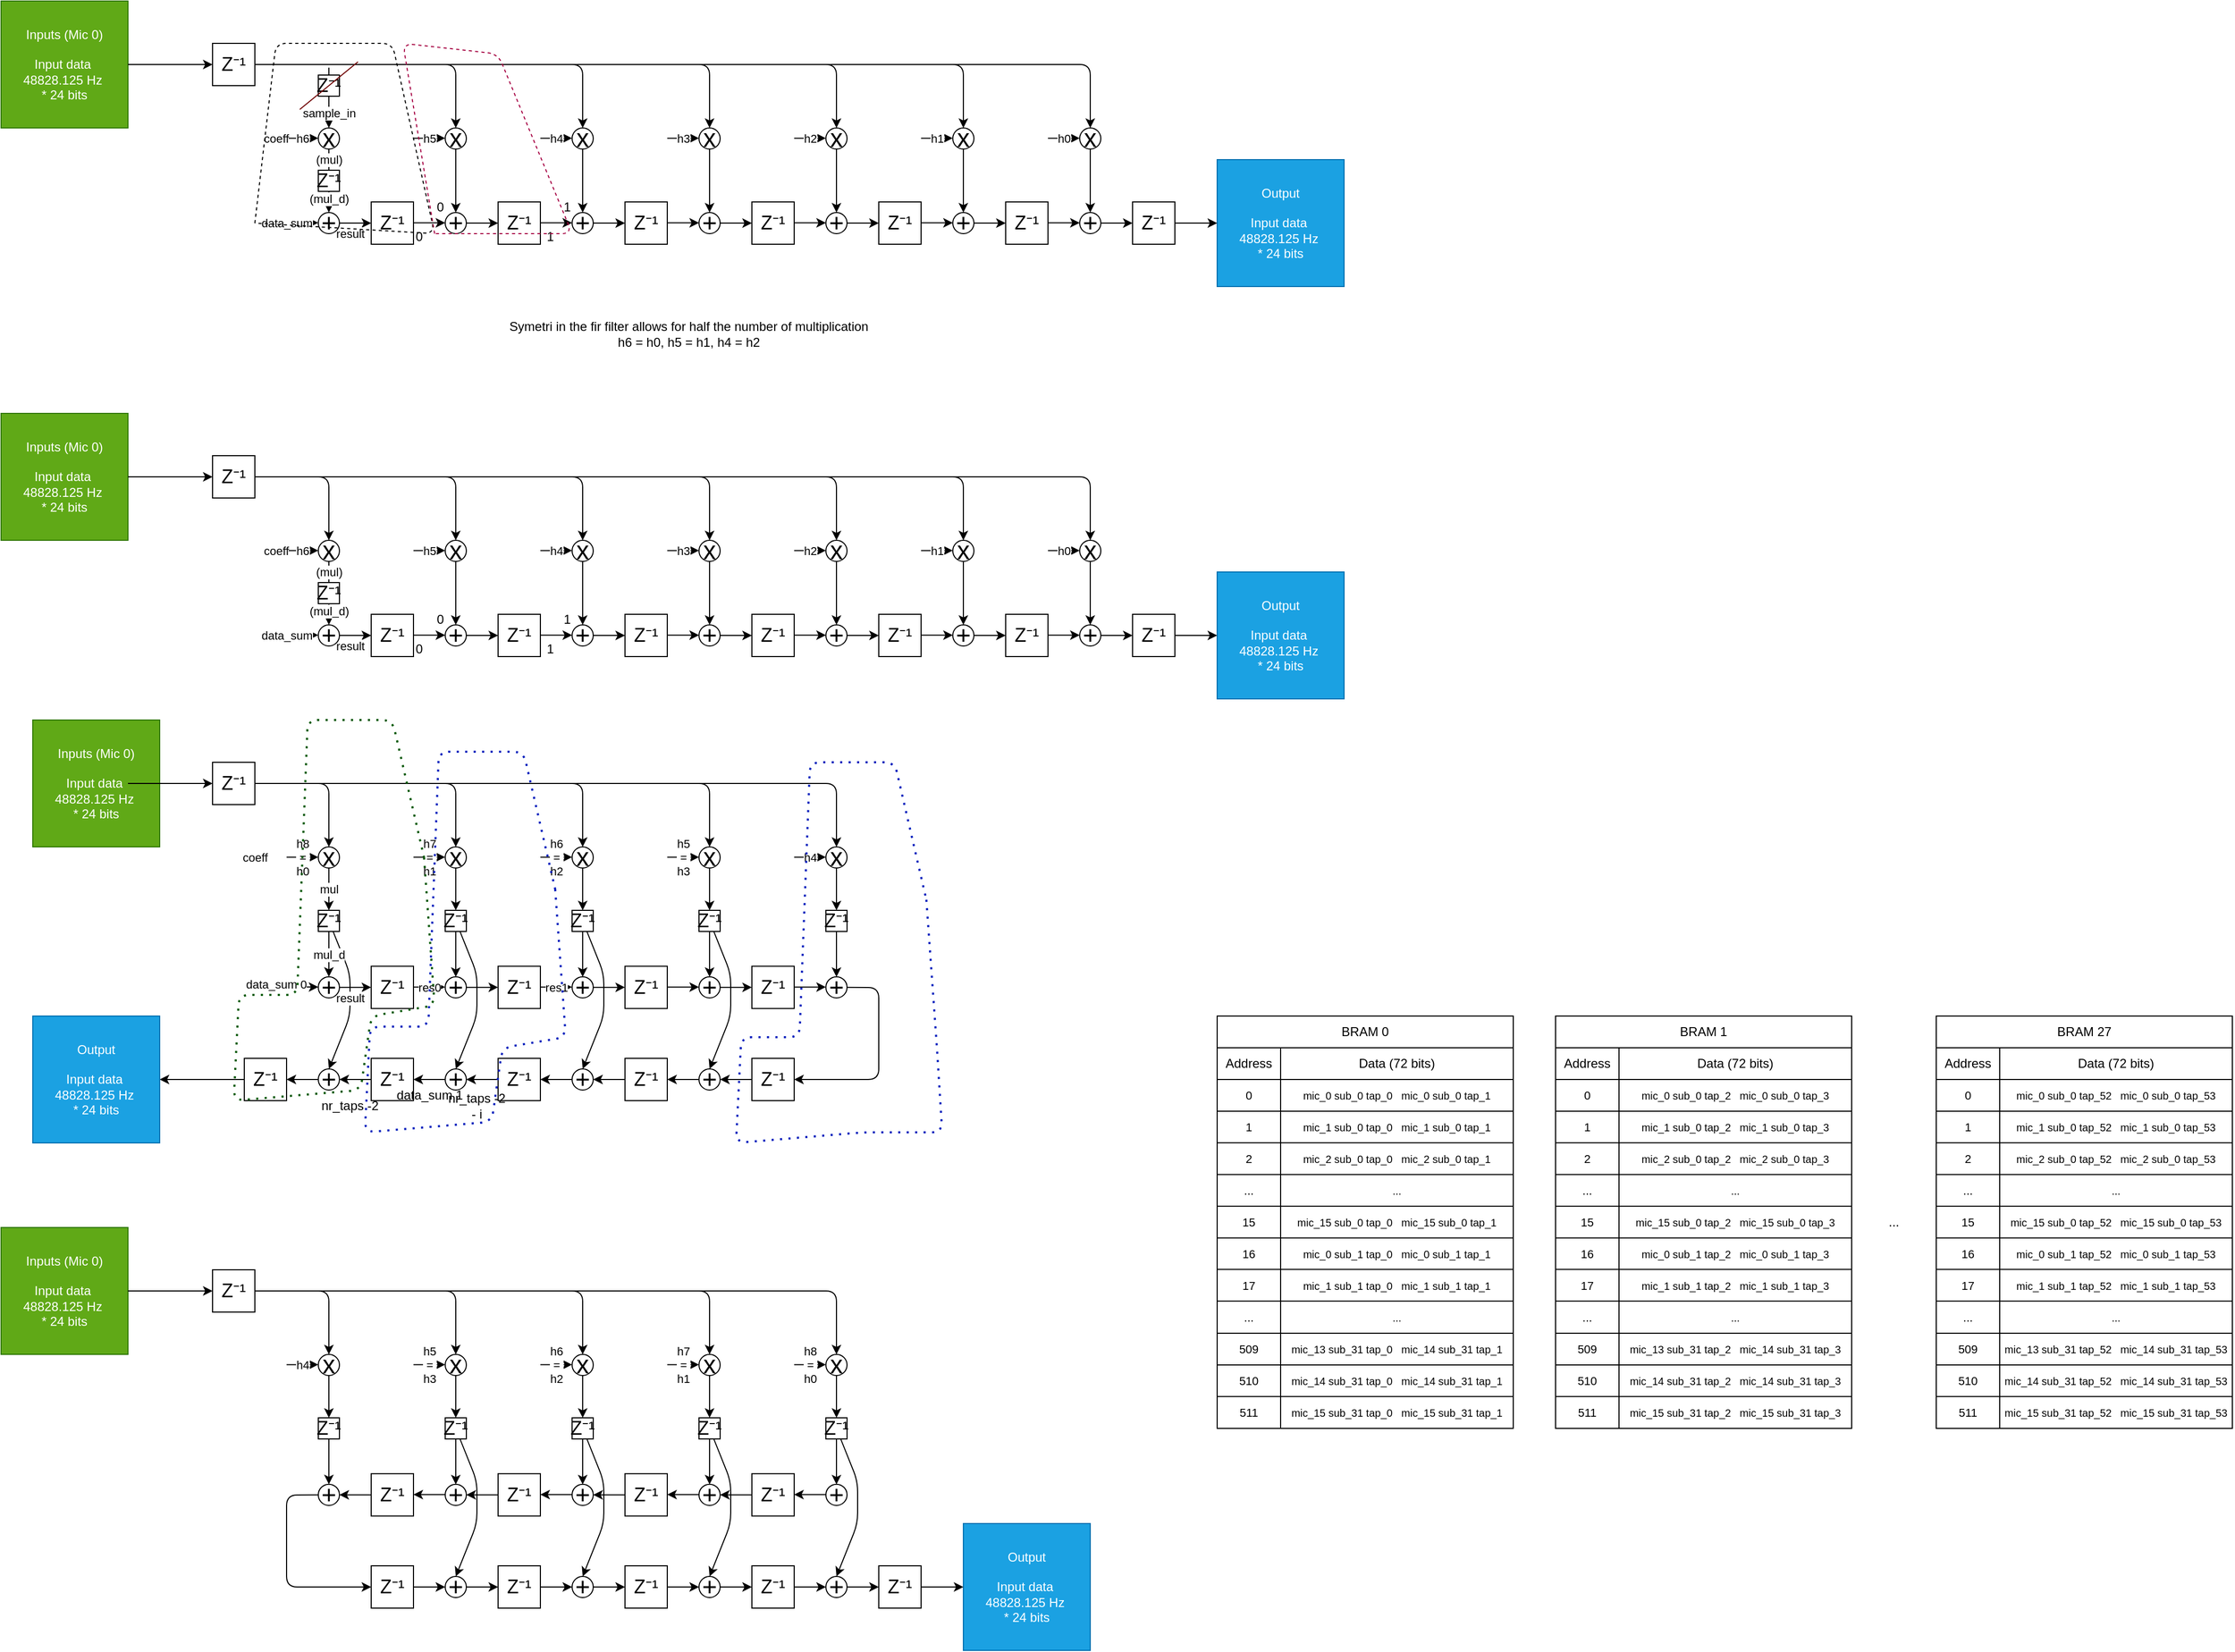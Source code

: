 <mxfile>
    <diagram id="qjmv8tM_1_eJ6cXmpRrI" name="Page-1">
        <mxGraphModel dx="1501" dy="3037" grid="1" gridSize="10" guides="1" tooltips="1" connect="1" arrows="1" fold="1" page="1" pageScale="1" pageWidth="1169" pageHeight="827" math="0" shadow="0">
            <root>
                <mxCell id="0"/>
                <mxCell id="1" parent="0"/>
                <mxCell id="720" style="edgeStyle=none;html=1;entryX=0.5;entryY=0;entryDx=0;entryDy=0;" parent="1" source="691" target="700" edge="1">
                    <mxGeometry relative="1" as="geometry">
                        <Array as="points">
                            <mxPoint x="1580" y="160"/>
                            <mxPoint x="1580" y="200"/>
                        </Array>
                    </mxGeometry>
                </mxCell>
                <mxCell id="398" value="Inputs (Mic 0)&lt;br&gt;&lt;br&gt;&lt;span style=&quot;&quot;&gt;Input data&amp;nbsp;&lt;/span&gt;&lt;br style=&quot;&quot;&gt;&lt;span style=&quot;&quot;&gt;48828.125 Hz&amp;nbsp;&lt;br&gt;&lt;/span&gt;&lt;span style=&quot;&quot;&gt;* 24 bits&lt;/span&gt;" style="rounded=0;whiteSpace=wrap;html=1;fillColor=#60a917;fontColor=#ffffff;strokeColor=#2D7600;" parent="1" vertex="1">
                    <mxGeometry x="1250" y="-760" width="120" height="120" as="geometry"/>
                </mxCell>
                <mxCell id="399" value="" style="endArrow=classic;html=1;" parent="1" edge="1">
                    <mxGeometry width="50" height="50" relative="1" as="geometry">
                        <mxPoint x="1370" y="-700" as="sourcePoint"/>
                        <mxPoint x="1450" y="-700" as="targetPoint"/>
                    </mxGeometry>
                </mxCell>
                <mxCell id="452" value="sample_in" style="edgeStyle=none;html=1;entryX=0.5;entryY=0;entryDx=0;entryDy=0;" parent="1" source="549" target="451" edge="1">
                    <mxGeometry x="0.6" relative="1" as="geometry">
                        <mxPoint x="1490" y="-700.0" as="sourcePoint"/>
                        <Array as="points">
                            <mxPoint x="1560" y="-700"/>
                        </Array>
                        <mxPoint as="offset"/>
                    </mxGeometry>
                </mxCell>
                <mxCell id="400" value="&lt;font style=&quot;font-size: 18px;&quot;&gt;Z⁻¹&lt;/font&gt;" style="whiteSpace=wrap;html=1;aspect=fixed;fontSize=12;" parent="1" vertex="1">
                    <mxGeometry x="1450" y="-720" width="40" height="40" as="geometry"/>
                </mxCell>
                <mxCell id="444" value="Output&lt;br&gt;&lt;br&gt;&lt;span style=&quot;&quot;&gt;Input data&amp;nbsp;&lt;/span&gt;&lt;br style=&quot;&quot;&gt;&lt;span style=&quot;&quot;&gt;48828.125 Hz&amp;nbsp;&lt;br&gt;&lt;/span&gt;&lt;span style=&quot;&quot;&gt;* 24 bits&lt;/span&gt;" style="rounded=0;whiteSpace=wrap;html=1;fillColor=#1ba1e2;fontColor=#ffffff;strokeColor=#006EAF;" parent="1" vertex="1">
                    <mxGeometry x="2400" y="-610" width="120" height="120" as="geometry"/>
                </mxCell>
                <mxCell id="454" value="result" style="edgeStyle=none;html=1;entryX=0;entryY=0.5;entryDx=0;entryDy=0;" parent="1" source="449" target="450" edge="1">
                    <mxGeometry x="-0.333" y="-10" relative="1" as="geometry">
                        <mxPoint as="offset"/>
                    </mxGeometry>
                </mxCell>
                <mxCell id="449" value="&lt;font style=&quot;font-size: 24px;&quot;&gt;+&lt;/font&gt;" style="ellipse;whiteSpace=wrap;html=1;aspect=fixed;" parent="1" vertex="1">
                    <mxGeometry x="1550" y="-560" width="20" height="20" as="geometry"/>
                </mxCell>
                <mxCell id="450" value="&lt;font style=&quot;font-size: 18px;&quot;&gt;Z⁻¹&lt;/font&gt;" style="whiteSpace=wrap;html=1;aspect=fixed;fontSize=12;" parent="1" vertex="1">
                    <mxGeometry x="1600" y="-570" width="40" height="40" as="geometry"/>
                </mxCell>
                <mxCell id="453" value="(mul)" style="edgeStyle=none;html=1;entryX=0.5;entryY=0;entryDx=0;entryDy=0;" parent="1" source="451" target="449" edge="1">
                    <mxGeometry x="-0.667" relative="1" as="geometry">
                        <mxPoint as="offset"/>
                    </mxGeometry>
                </mxCell>
                <mxCell id="541" value="(mul_d)" style="edgeLabel;html=1;align=center;verticalAlign=middle;resizable=0;points=[];" parent="453" vertex="1" connectable="0">
                    <mxGeometry x="0.556" relative="1" as="geometry">
                        <mxPoint as="offset"/>
                    </mxGeometry>
                </mxCell>
                <mxCell id="451" value="&lt;span style=&quot;font-size: 24px;&quot;&gt;x&lt;/span&gt;" style="ellipse;whiteSpace=wrap;html=1;aspect=fixed;" parent="1" vertex="1">
                    <mxGeometry x="1550" y="-640" width="20" height="20" as="geometry"/>
                </mxCell>
                <mxCell id="455" style="edgeStyle=none;html=1;entryX=0.5;entryY=0;entryDx=0;entryDy=0;exitX=1;exitY=0.5;exitDx=0;exitDy=0;" parent="1" source="400" target="460" edge="1">
                    <mxGeometry relative="1" as="geometry">
                        <mxPoint x="1610" y="-700" as="sourcePoint"/>
                        <Array as="points">
                            <mxPoint x="1680" y="-700"/>
                        </Array>
                    </mxGeometry>
                </mxCell>
                <mxCell id="456" style="edgeStyle=none;html=1;entryX=0;entryY=0.5;entryDx=0;entryDy=0;" parent="1" source="457" target="458" edge="1">
                    <mxGeometry relative="1" as="geometry"/>
                </mxCell>
                <mxCell id="457" value="&lt;font style=&quot;font-size: 24px;&quot;&gt;+&lt;/font&gt;" style="ellipse;whiteSpace=wrap;html=1;aspect=fixed;" parent="1" vertex="1">
                    <mxGeometry x="1670" y="-560" width="20" height="20" as="geometry"/>
                </mxCell>
                <mxCell id="458" value="&lt;font style=&quot;font-size: 18px;&quot;&gt;Z⁻¹&lt;/font&gt;" style="whiteSpace=wrap;html=1;aspect=fixed;fontSize=12;" parent="1" vertex="1">
                    <mxGeometry x="1720" y="-570" width="40" height="40" as="geometry"/>
                </mxCell>
                <mxCell id="459" style="edgeStyle=none;html=1;entryX=0.5;entryY=0;entryDx=0;entryDy=0;" parent="1" source="460" target="457" edge="1">
                    <mxGeometry relative="1" as="geometry"/>
                </mxCell>
                <mxCell id="460" value="&lt;span style=&quot;font-size: 24px;&quot;&gt;x&lt;/span&gt;" style="ellipse;whiteSpace=wrap;html=1;aspect=fixed;" parent="1" vertex="1">
                    <mxGeometry x="1670" y="-640" width="20" height="20" as="geometry"/>
                </mxCell>
                <mxCell id="461" style="edgeStyle=none;html=1;entryX=0;entryY=0.5;entryDx=0;entryDy=0;" parent="1" edge="1">
                    <mxGeometry relative="1" as="geometry">
                        <mxPoint x="1640" y="-550.25" as="sourcePoint"/>
                        <mxPoint x="1670" y="-550.25" as="targetPoint"/>
                    </mxGeometry>
                </mxCell>
                <mxCell id="462" style="edgeStyle=none;html=1;entryX=0.5;entryY=0;entryDx=0;entryDy=0;exitX=1;exitY=0.5;exitDx=0;exitDy=0;" parent="1" target="467" edge="1">
                    <mxGeometry relative="1" as="geometry">
                        <mxPoint x="1610" y="-700" as="sourcePoint"/>
                        <Array as="points">
                            <mxPoint x="1800" y="-700"/>
                        </Array>
                    </mxGeometry>
                </mxCell>
                <mxCell id="463" style="edgeStyle=none;html=1;entryX=0;entryY=0.5;entryDx=0;entryDy=0;" parent="1" source="464" target="465" edge="1">
                    <mxGeometry relative="1" as="geometry"/>
                </mxCell>
                <mxCell id="464" value="&lt;font style=&quot;font-size: 24px;&quot;&gt;+&lt;/font&gt;" style="ellipse;whiteSpace=wrap;html=1;aspect=fixed;" parent="1" vertex="1">
                    <mxGeometry x="1790" y="-560" width="20" height="20" as="geometry"/>
                </mxCell>
                <mxCell id="465" value="&lt;font style=&quot;font-size: 18px;&quot;&gt;Z⁻¹&lt;/font&gt;" style="whiteSpace=wrap;html=1;aspect=fixed;fontSize=12;" parent="1" vertex="1">
                    <mxGeometry x="1840" y="-570" width="40" height="40" as="geometry"/>
                </mxCell>
                <mxCell id="466" style="edgeStyle=none;html=1;entryX=0.5;entryY=0;entryDx=0;entryDy=0;" parent="1" source="467" target="464" edge="1">
                    <mxGeometry relative="1" as="geometry"/>
                </mxCell>
                <mxCell id="467" value="&lt;span style=&quot;font-size: 24px;&quot;&gt;x&lt;/span&gt;" style="ellipse;whiteSpace=wrap;html=1;aspect=fixed;" parent="1" vertex="1">
                    <mxGeometry x="1790" y="-640" width="20" height="20" as="geometry"/>
                </mxCell>
                <mxCell id="468" style="edgeStyle=none;html=1;entryX=0;entryY=0.5;entryDx=0;entryDy=0;" parent="1" edge="1">
                    <mxGeometry relative="1" as="geometry">
                        <mxPoint x="1760" y="-550.25" as="sourcePoint"/>
                        <mxPoint x="1790" y="-550.25" as="targetPoint"/>
                    </mxGeometry>
                </mxCell>
                <mxCell id="484" style="edgeStyle=none;html=1;entryX=0.5;entryY=0;entryDx=0;entryDy=0;exitX=1;exitY=0.5;exitDx=0;exitDy=0;" parent="1" target="489" edge="1">
                    <mxGeometry relative="1" as="geometry">
                        <mxPoint x="1730" y="-700" as="sourcePoint"/>
                        <Array as="points">
                            <mxPoint x="1920" y="-700"/>
                        </Array>
                    </mxGeometry>
                </mxCell>
                <mxCell id="485" style="edgeStyle=none;html=1;entryX=0;entryY=0.5;entryDx=0;entryDy=0;" parent="1" source="486" target="487" edge="1">
                    <mxGeometry relative="1" as="geometry"/>
                </mxCell>
                <mxCell id="486" value="&lt;font style=&quot;font-size: 24px;&quot;&gt;+&lt;/font&gt;" style="ellipse;whiteSpace=wrap;html=1;aspect=fixed;" parent="1" vertex="1">
                    <mxGeometry x="1910" y="-560" width="20" height="20" as="geometry"/>
                </mxCell>
                <mxCell id="487" value="&lt;font style=&quot;font-size: 18px;&quot;&gt;Z⁻¹&lt;/font&gt;" style="whiteSpace=wrap;html=1;aspect=fixed;fontSize=12;" parent="1" vertex="1">
                    <mxGeometry x="1960" y="-570" width="40" height="40" as="geometry"/>
                </mxCell>
                <mxCell id="488" style="edgeStyle=none;html=1;entryX=0.5;entryY=0;entryDx=0;entryDy=0;" parent="1" source="489" target="486" edge="1">
                    <mxGeometry relative="1" as="geometry"/>
                </mxCell>
                <mxCell id="489" value="&lt;span style=&quot;font-size: 24px;&quot;&gt;x&lt;/span&gt;" style="ellipse;whiteSpace=wrap;html=1;aspect=fixed;" parent="1" vertex="1">
                    <mxGeometry x="1910" y="-640" width="20" height="20" as="geometry"/>
                </mxCell>
                <mxCell id="490" style="edgeStyle=none;html=1;entryX=0;entryY=0.5;entryDx=0;entryDy=0;" parent="1" edge="1">
                    <mxGeometry relative="1" as="geometry">
                        <mxPoint x="1880" y="-550.25" as="sourcePoint"/>
                        <mxPoint x="1910" y="-550.25" as="targetPoint"/>
                    </mxGeometry>
                </mxCell>
                <mxCell id="491" style="edgeStyle=none;html=1;entryX=0.5;entryY=0;entryDx=0;entryDy=0;exitX=1;exitY=0.5;exitDx=0;exitDy=0;" parent="1" target="496" edge="1">
                    <mxGeometry relative="1" as="geometry">
                        <mxPoint x="1850" y="-700" as="sourcePoint"/>
                        <Array as="points">
                            <mxPoint x="2040" y="-700"/>
                        </Array>
                    </mxGeometry>
                </mxCell>
                <mxCell id="492" style="edgeStyle=none;html=1;entryX=0;entryY=0.5;entryDx=0;entryDy=0;" parent="1" source="493" target="494" edge="1">
                    <mxGeometry relative="1" as="geometry"/>
                </mxCell>
                <mxCell id="493" value="&lt;font style=&quot;font-size: 24px;&quot;&gt;+&lt;/font&gt;" style="ellipse;whiteSpace=wrap;html=1;aspect=fixed;" parent="1" vertex="1">
                    <mxGeometry x="2030" y="-560" width="20" height="20" as="geometry"/>
                </mxCell>
                <mxCell id="494" value="&lt;font style=&quot;font-size: 18px;&quot;&gt;Z⁻¹&lt;/font&gt;" style="whiteSpace=wrap;html=1;aspect=fixed;fontSize=12;" parent="1" vertex="1">
                    <mxGeometry x="2080" y="-570" width="40" height="40" as="geometry"/>
                </mxCell>
                <mxCell id="495" style="edgeStyle=none;html=1;entryX=0.5;entryY=0;entryDx=0;entryDy=0;" parent="1" source="496" target="493" edge="1">
                    <mxGeometry relative="1" as="geometry"/>
                </mxCell>
                <mxCell id="496" value="&lt;span style=&quot;font-size: 24px;&quot;&gt;x&lt;/span&gt;" style="ellipse;whiteSpace=wrap;html=1;aspect=fixed;" parent="1" vertex="1">
                    <mxGeometry x="2030" y="-640" width="20" height="20" as="geometry"/>
                </mxCell>
                <mxCell id="497" style="edgeStyle=none;html=1;entryX=0;entryY=0.5;entryDx=0;entryDy=0;" parent="1" edge="1">
                    <mxGeometry relative="1" as="geometry">
                        <mxPoint x="2000" y="-550.25" as="sourcePoint"/>
                        <mxPoint x="2030" y="-550.25" as="targetPoint"/>
                    </mxGeometry>
                </mxCell>
                <mxCell id="498" style="edgeStyle=none;html=1;entryX=0.5;entryY=0;entryDx=0;entryDy=0;exitX=1;exitY=0.5;exitDx=0;exitDy=0;" parent="1" target="503" edge="1">
                    <mxGeometry relative="1" as="geometry">
                        <mxPoint x="1970" y="-700" as="sourcePoint"/>
                        <Array as="points">
                            <mxPoint x="2160" y="-700"/>
                        </Array>
                    </mxGeometry>
                </mxCell>
                <mxCell id="499" style="edgeStyle=none;html=1;entryX=0;entryY=0.5;entryDx=0;entryDy=0;" parent="1" source="500" target="501" edge="1">
                    <mxGeometry relative="1" as="geometry"/>
                </mxCell>
                <mxCell id="500" value="&lt;font style=&quot;font-size: 24px;&quot;&gt;+&lt;/font&gt;" style="ellipse;whiteSpace=wrap;html=1;aspect=fixed;" parent="1" vertex="1">
                    <mxGeometry x="2150" y="-560" width="20" height="20" as="geometry"/>
                </mxCell>
                <mxCell id="501" value="&lt;font style=&quot;font-size: 18px;&quot;&gt;Z⁻¹&lt;/font&gt;" style="whiteSpace=wrap;html=1;aspect=fixed;fontSize=12;" parent="1" vertex="1">
                    <mxGeometry x="2200" y="-570" width="40" height="40" as="geometry"/>
                </mxCell>
                <mxCell id="502" style="edgeStyle=none;html=1;entryX=0.5;entryY=0;entryDx=0;entryDy=0;" parent="1" source="503" target="500" edge="1">
                    <mxGeometry relative="1" as="geometry"/>
                </mxCell>
                <mxCell id="503" value="&lt;span style=&quot;font-size: 24px;&quot;&gt;x&lt;/span&gt;" style="ellipse;whiteSpace=wrap;html=1;aspect=fixed;" parent="1" vertex="1">
                    <mxGeometry x="2150" y="-640" width="20" height="20" as="geometry"/>
                </mxCell>
                <mxCell id="504" style="edgeStyle=none;html=1;entryX=0;entryY=0.5;entryDx=0;entryDy=0;" parent="1" edge="1">
                    <mxGeometry relative="1" as="geometry">
                        <mxPoint x="2120" y="-550.25" as="sourcePoint"/>
                        <mxPoint x="2150" y="-550.25" as="targetPoint"/>
                    </mxGeometry>
                </mxCell>
                <mxCell id="505" style="edgeStyle=none;html=1;entryX=0.5;entryY=0;entryDx=0;entryDy=0;exitX=1;exitY=0.5;exitDx=0;exitDy=0;" parent="1" target="510" edge="1">
                    <mxGeometry relative="1" as="geometry">
                        <mxPoint x="2090" y="-700" as="sourcePoint"/>
                        <Array as="points">
                            <mxPoint x="2280" y="-700"/>
                        </Array>
                    </mxGeometry>
                </mxCell>
                <mxCell id="506" style="edgeStyle=none;html=1;entryX=0;entryY=0.5;entryDx=0;entryDy=0;" parent="1" source="507" edge="1">
                    <mxGeometry relative="1" as="geometry">
                        <mxPoint x="2320" y="-550.0" as="targetPoint"/>
                    </mxGeometry>
                </mxCell>
                <mxCell id="507" value="&lt;font style=&quot;font-size: 24px;&quot;&gt;+&lt;/font&gt;" style="ellipse;whiteSpace=wrap;html=1;aspect=fixed;" parent="1" vertex="1">
                    <mxGeometry x="2270" y="-560" width="20" height="20" as="geometry"/>
                </mxCell>
                <mxCell id="509" style="edgeStyle=none;html=1;entryX=0.5;entryY=0;entryDx=0;entryDy=0;" parent="1" source="510" target="507" edge="1">
                    <mxGeometry relative="1" as="geometry"/>
                </mxCell>
                <mxCell id="510" value="&lt;span style=&quot;font-size: 24px;&quot;&gt;x&lt;/span&gt;" style="ellipse;whiteSpace=wrap;html=1;aspect=fixed;" parent="1" vertex="1">
                    <mxGeometry x="2270" y="-640" width="20" height="20" as="geometry"/>
                </mxCell>
                <mxCell id="511" style="edgeStyle=none;html=1;entryX=0;entryY=0.5;entryDx=0;entryDy=0;" parent="1" edge="1">
                    <mxGeometry relative="1" as="geometry">
                        <mxPoint x="2240" y="-550.25" as="sourcePoint"/>
                        <mxPoint x="2270" y="-550.25" as="targetPoint"/>
                    </mxGeometry>
                </mxCell>
                <mxCell id="529" style="edgeStyle=none;html=1;entryX=0;entryY=0.5;entryDx=0;entryDy=0;" parent="1" source="528" target="444" edge="1">
                    <mxGeometry relative="1" as="geometry"/>
                </mxCell>
                <mxCell id="528" value="&lt;font style=&quot;font-size: 18px;&quot;&gt;Z⁻¹&lt;/font&gt;" style="whiteSpace=wrap;html=1;aspect=fixed;fontSize=12;" parent="1" vertex="1">
                    <mxGeometry x="2320" y="-570" width="40" height="40" as="geometry"/>
                </mxCell>
                <mxCell id="530" value="data_sum" style="edgeStyle=none;html=1;entryX=0;entryY=0.5;entryDx=0;entryDy=0;" parent="1" edge="1">
                    <mxGeometry x="-1" relative="1" as="geometry">
                        <mxPoint x="1520" y="-550.3" as="sourcePoint"/>
                        <mxPoint x="1550" y="-550.3" as="targetPoint"/>
                        <mxPoint as="offset"/>
                    </mxGeometry>
                </mxCell>
                <mxCell id="532" value="h6" style="endArrow=classic;html=1;" parent="1" edge="1">
                    <mxGeometry width="50" height="50" relative="1" as="geometry">
                        <mxPoint x="1520" y="-630.26" as="sourcePoint"/>
                        <mxPoint x="1550" y="-630.26" as="targetPoint"/>
                    </mxGeometry>
                </mxCell>
                <mxCell id="539" value="coeff" style="edgeLabel;html=1;align=center;verticalAlign=middle;resizable=0;points=[];" parent="532" vertex="1" connectable="0">
                    <mxGeometry x="-0.497" y="-2" relative="1" as="geometry">
                        <mxPoint x="-18" y="-2" as="offset"/>
                    </mxGeometry>
                </mxCell>
                <mxCell id="533" value="h5" style="endArrow=classic;html=1;" parent="1" edge="1">
                    <mxGeometry width="50" height="50" relative="1" as="geometry">
                        <mxPoint x="1640" y="-630.26" as="sourcePoint"/>
                        <mxPoint x="1670" y="-630.26" as="targetPoint"/>
                    </mxGeometry>
                </mxCell>
                <mxCell id="534" value="h4" style="endArrow=classic;html=1;" parent="1" edge="1">
                    <mxGeometry width="50" height="50" relative="1" as="geometry">
                        <mxPoint x="1760" y="-630.26" as="sourcePoint"/>
                        <mxPoint x="1790" y="-630.26" as="targetPoint"/>
                    </mxGeometry>
                </mxCell>
                <mxCell id="535" value="h3" style="endArrow=classic;html=1;" parent="1" edge="1">
                    <mxGeometry width="50" height="50" relative="1" as="geometry">
                        <mxPoint x="1880" y="-630.26" as="sourcePoint"/>
                        <mxPoint x="1910" y="-630.26" as="targetPoint"/>
                    </mxGeometry>
                </mxCell>
                <mxCell id="536" value="h2" style="endArrow=classic;html=1;" parent="1" edge="1">
                    <mxGeometry width="50" height="50" relative="1" as="geometry">
                        <mxPoint x="2000" y="-630.26" as="sourcePoint"/>
                        <mxPoint x="2030" y="-630.26" as="targetPoint"/>
                    </mxGeometry>
                </mxCell>
                <mxCell id="537" value="h1" style="endArrow=classic;html=1;" parent="1" edge="1">
                    <mxGeometry width="50" height="50" relative="1" as="geometry">
                        <mxPoint x="2120" y="-630.26" as="sourcePoint"/>
                        <mxPoint x="2150" y="-630.26" as="targetPoint"/>
                    </mxGeometry>
                </mxCell>
                <mxCell id="538" value="h0" style="endArrow=classic;html=1;" parent="1" edge="1">
                    <mxGeometry width="50" height="50" relative="1" as="geometry">
                        <mxPoint x="2240" y="-630.26" as="sourcePoint"/>
                        <mxPoint x="2270" y="-630.26" as="targetPoint"/>
                    </mxGeometry>
                </mxCell>
                <mxCell id="540" value="&lt;font style=&quot;font-size: 18px;&quot;&gt;Z⁻¹&lt;/font&gt;" style="whiteSpace=wrap;html=1;aspect=fixed;fontSize=12;" parent="1" vertex="1">
                    <mxGeometry x="1550" y="-600" width="20" height="20" as="geometry"/>
                </mxCell>
                <mxCell id="542" value="" style="endArrow=none;dashed=1;html=1;strokeColor=light-dark(#000000,#00CC00);" parent="1" edge="1">
                    <mxGeometry width="50" height="50" relative="1" as="geometry">
                        <mxPoint x="1490" y="-550" as="sourcePoint"/>
                        <mxPoint x="1490" y="-550" as="targetPoint"/>
                        <Array as="points">
                            <mxPoint x="1510" y="-720"/>
                            <mxPoint x="1620" y="-720"/>
                            <mxPoint x="1660" y="-540"/>
                        </Array>
                    </mxGeometry>
                </mxCell>
                <mxCell id="543" value="0" style="text;html=1;align=center;verticalAlign=middle;resizable=0;points=[];autosize=1;strokeColor=none;fillColor=none;" parent="1" vertex="1">
                    <mxGeometry x="1630" y="-552" width="30" height="30" as="geometry"/>
                </mxCell>
                <mxCell id="544" value="1" style="text;html=1;align=center;verticalAlign=middle;resizable=0;points=[];autosize=1;strokeColor=none;fillColor=none;" parent="1" vertex="1">
                    <mxGeometry x="1754" y="-552" width="30" height="30" as="geometry"/>
                </mxCell>
                <mxCell id="545" value="0" style="text;html=1;align=center;verticalAlign=middle;resizable=0;points=[];autosize=1;strokeColor=none;fillColor=none;" parent="1" vertex="1">
                    <mxGeometry x="1650" y="-580" width="30" height="30" as="geometry"/>
                </mxCell>
                <mxCell id="546" value="1" style="text;html=1;align=center;verticalAlign=middle;resizable=0;points=[];autosize=1;strokeColor=none;fillColor=none;" parent="1" vertex="1">
                    <mxGeometry x="1770" y="-580" width="30" height="30" as="geometry"/>
                </mxCell>
                <mxCell id="547" value="" style="endArrow=none;dashed=1;html=1;strokeColor=#A50040;fillColor=#d80073;" parent="1" edge="1">
                    <mxGeometry width="50" height="50" relative="1" as="geometry">
                        <mxPoint x="1660" y="-540" as="sourcePoint"/>
                        <mxPoint x="1660" y="-540" as="targetPoint"/>
                        <Array as="points">
                            <mxPoint x="1630" y="-720"/>
                            <mxPoint x="1720" y="-710"/>
                            <mxPoint x="1790" y="-540"/>
                        </Array>
                    </mxGeometry>
                </mxCell>
                <mxCell id="549" value="&lt;font style=&quot;font-size: 18px;&quot;&gt;Z⁻¹&lt;/font&gt;" style="whiteSpace=wrap;html=1;aspect=fixed;fontSize=12;" parent="1" vertex="1">
                    <mxGeometry x="1550" y="-690" width="20" height="20" as="geometry"/>
                </mxCell>
                <mxCell id="548" value="" style="endArrow=none;html=1;fillColor=#a20025;strokeColor=#6F0000;" parent="1" edge="1">
                    <mxGeometry width="50" height="50" relative="1" as="geometry">
                        <mxPoint x="1532.5" y="-657.5" as="sourcePoint"/>
                        <mxPoint x="1587.5" y="-702.5" as="targetPoint"/>
                    </mxGeometry>
                </mxCell>
                <mxCell id="551" value="Symetri in the fir filter allows for half the number of multiplication&lt;div&gt;h6 = h0, h5 = h1, h4 = h2&lt;/div&gt;" style="text;html=1;align=center;verticalAlign=middle;resizable=0;points=[];autosize=1;strokeColor=none;fillColor=none;" parent="1" vertex="1">
                    <mxGeometry x="1720" y="-465" width="360" height="40" as="geometry"/>
                </mxCell>
                <mxCell id="555" value="Inputs (Mic 0)&lt;br&gt;&lt;br&gt;&lt;span style=&quot;&quot;&gt;Input data&amp;nbsp;&lt;/span&gt;&lt;br style=&quot;&quot;&gt;&lt;span style=&quot;&quot;&gt;48828.125 Hz&amp;nbsp;&lt;br&gt;&lt;/span&gt;&lt;span style=&quot;&quot;&gt;* 24 bits&lt;/span&gt;" style="rounded=0;whiteSpace=wrap;html=1;fillColor=#60a917;fontColor=#ffffff;strokeColor=#2D7600;" parent="1" vertex="1">
                    <mxGeometry x="1250" y="-370" width="120" height="120" as="geometry"/>
                </mxCell>
                <mxCell id="556" value="" style="endArrow=classic;html=1;" parent="1" edge="1">
                    <mxGeometry width="50" height="50" relative="1" as="geometry">
                        <mxPoint x="1370" y="-310" as="sourcePoint"/>
                        <mxPoint x="1450" y="-310" as="targetPoint"/>
                    </mxGeometry>
                </mxCell>
                <mxCell id="627" style="edgeStyle=none;html=1;entryX=0.5;entryY=0;entryDx=0;entryDy=0;" parent="1" source="558" target="565" edge="1">
                    <mxGeometry relative="1" as="geometry">
                        <Array as="points">
                            <mxPoint x="1560" y="-310"/>
                        </Array>
                    </mxGeometry>
                </mxCell>
                <mxCell id="558" value="&lt;font style=&quot;font-size: 18px;&quot;&gt;Z⁻¹&lt;/font&gt;" style="whiteSpace=wrap;html=1;aspect=fixed;fontSize=12;" parent="1" vertex="1">
                    <mxGeometry x="1450" y="-330" width="40" height="40" as="geometry"/>
                </mxCell>
                <mxCell id="559" value="Output&lt;br&gt;&lt;br&gt;&lt;span style=&quot;&quot;&gt;Input data&amp;nbsp;&lt;/span&gt;&lt;br style=&quot;&quot;&gt;&lt;span style=&quot;&quot;&gt;48828.125 Hz&amp;nbsp;&lt;br&gt;&lt;/span&gt;&lt;span style=&quot;&quot;&gt;* 24 bits&lt;/span&gt;" style="rounded=0;whiteSpace=wrap;html=1;fillColor=#1ba1e2;fontColor=#ffffff;strokeColor=#006EAF;" parent="1" vertex="1">
                    <mxGeometry x="2400" y="-220" width="120" height="120" as="geometry"/>
                </mxCell>
                <mxCell id="560" value="result" style="edgeStyle=none;html=1;entryX=0;entryY=0.5;entryDx=0;entryDy=0;" parent="1" source="561" target="562" edge="1">
                    <mxGeometry x="-0.333" y="-10" relative="1" as="geometry">
                        <mxPoint as="offset"/>
                    </mxGeometry>
                </mxCell>
                <mxCell id="561" value="&lt;font style=&quot;font-size: 24px;&quot;&gt;+&lt;/font&gt;" style="ellipse;whiteSpace=wrap;html=1;aspect=fixed;" parent="1" vertex="1">
                    <mxGeometry x="1550" y="-170" width="20" height="20" as="geometry"/>
                </mxCell>
                <mxCell id="562" value="&lt;font style=&quot;font-size: 18px;&quot;&gt;Z⁻¹&lt;/font&gt;" style="whiteSpace=wrap;html=1;aspect=fixed;fontSize=12;" parent="1" vertex="1">
                    <mxGeometry x="1600" y="-180" width="40" height="40" as="geometry"/>
                </mxCell>
                <mxCell id="563" value="(mul)" style="edgeStyle=none;html=1;entryX=0.5;entryY=0;entryDx=0;entryDy=0;" parent="1" source="565" target="561" edge="1">
                    <mxGeometry x="-0.667" relative="1" as="geometry">
                        <mxPoint as="offset"/>
                    </mxGeometry>
                </mxCell>
                <mxCell id="564" value="(mul_d)" style="edgeLabel;html=1;align=center;verticalAlign=middle;resizable=0;points=[];" parent="563" vertex="1" connectable="0">
                    <mxGeometry x="0.556" relative="1" as="geometry">
                        <mxPoint as="offset"/>
                    </mxGeometry>
                </mxCell>
                <mxCell id="565" value="&lt;span style=&quot;font-size: 24px;&quot;&gt;x&lt;/span&gt;" style="ellipse;whiteSpace=wrap;html=1;aspect=fixed;" parent="1" vertex="1">
                    <mxGeometry x="1550" y="-250" width="20" height="20" as="geometry"/>
                </mxCell>
                <mxCell id="566" style="edgeStyle=none;html=1;entryX=0.5;entryY=0;entryDx=0;entryDy=0;exitX=1;exitY=0.5;exitDx=0;exitDy=0;" parent="1" source="558" target="571" edge="1">
                    <mxGeometry relative="1" as="geometry">
                        <mxPoint x="1610" y="-310" as="sourcePoint"/>
                        <Array as="points">
                            <mxPoint x="1680" y="-310"/>
                        </Array>
                    </mxGeometry>
                </mxCell>
                <mxCell id="567" style="edgeStyle=none;html=1;entryX=0;entryY=0.5;entryDx=0;entryDy=0;" parent="1" source="568" target="569" edge="1">
                    <mxGeometry relative="1" as="geometry"/>
                </mxCell>
                <mxCell id="568" value="&lt;font style=&quot;font-size: 24px;&quot;&gt;+&lt;/font&gt;" style="ellipse;whiteSpace=wrap;html=1;aspect=fixed;" parent="1" vertex="1">
                    <mxGeometry x="1670" y="-170" width="20" height="20" as="geometry"/>
                </mxCell>
                <mxCell id="569" value="&lt;font style=&quot;font-size: 18px;&quot;&gt;Z⁻¹&lt;/font&gt;" style="whiteSpace=wrap;html=1;aspect=fixed;fontSize=12;" parent="1" vertex="1">
                    <mxGeometry x="1720" y="-180" width="40" height="40" as="geometry"/>
                </mxCell>
                <mxCell id="570" style="edgeStyle=none;html=1;entryX=0.5;entryY=0;entryDx=0;entryDy=0;" parent="1" source="571" target="568" edge="1">
                    <mxGeometry relative="1" as="geometry"/>
                </mxCell>
                <mxCell id="571" value="&lt;span style=&quot;font-size: 24px;&quot;&gt;x&lt;/span&gt;" style="ellipse;whiteSpace=wrap;html=1;aspect=fixed;" parent="1" vertex="1">
                    <mxGeometry x="1670" y="-250" width="20" height="20" as="geometry"/>
                </mxCell>
                <mxCell id="572" style="edgeStyle=none;html=1;entryX=0;entryY=0.5;entryDx=0;entryDy=0;" parent="1" edge="1">
                    <mxGeometry relative="1" as="geometry">
                        <mxPoint x="1640" y="-160.25" as="sourcePoint"/>
                        <mxPoint x="1670" y="-160.25" as="targetPoint"/>
                    </mxGeometry>
                </mxCell>
                <mxCell id="573" style="edgeStyle=none;html=1;entryX=0.5;entryY=0;entryDx=0;entryDy=0;exitX=1;exitY=0.5;exitDx=0;exitDy=0;" parent="1" target="578" edge="1">
                    <mxGeometry relative="1" as="geometry">
                        <mxPoint x="1610" y="-310" as="sourcePoint"/>
                        <Array as="points">
                            <mxPoint x="1800" y="-310"/>
                        </Array>
                    </mxGeometry>
                </mxCell>
                <mxCell id="574" style="edgeStyle=none;html=1;entryX=0;entryY=0.5;entryDx=0;entryDy=0;" parent="1" source="575" target="576" edge="1">
                    <mxGeometry relative="1" as="geometry"/>
                </mxCell>
                <mxCell id="575" value="&lt;font style=&quot;font-size: 24px;&quot;&gt;+&lt;/font&gt;" style="ellipse;whiteSpace=wrap;html=1;aspect=fixed;" parent="1" vertex="1">
                    <mxGeometry x="1790" y="-170" width="20" height="20" as="geometry"/>
                </mxCell>
                <mxCell id="576" value="&lt;font style=&quot;font-size: 18px;&quot;&gt;Z⁻¹&lt;/font&gt;" style="whiteSpace=wrap;html=1;aspect=fixed;fontSize=12;" parent="1" vertex="1">
                    <mxGeometry x="1840" y="-180" width="40" height="40" as="geometry"/>
                </mxCell>
                <mxCell id="577" style="edgeStyle=none;html=1;entryX=0.5;entryY=0;entryDx=0;entryDy=0;" parent="1" source="578" target="575" edge="1">
                    <mxGeometry relative="1" as="geometry"/>
                </mxCell>
                <mxCell id="578" value="&lt;span style=&quot;font-size: 24px;&quot;&gt;x&lt;/span&gt;" style="ellipse;whiteSpace=wrap;html=1;aspect=fixed;" parent="1" vertex="1">
                    <mxGeometry x="1790" y="-250" width="20" height="20" as="geometry"/>
                </mxCell>
                <mxCell id="579" style="edgeStyle=none;html=1;entryX=0;entryY=0.5;entryDx=0;entryDy=0;" parent="1" edge="1">
                    <mxGeometry relative="1" as="geometry">
                        <mxPoint x="1760" y="-160.25" as="sourcePoint"/>
                        <mxPoint x="1790" y="-160.25" as="targetPoint"/>
                    </mxGeometry>
                </mxCell>
                <mxCell id="580" style="edgeStyle=none;html=1;entryX=0.5;entryY=0;entryDx=0;entryDy=0;exitX=1;exitY=0.5;exitDx=0;exitDy=0;" parent="1" target="585" edge="1">
                    <mxGeometry relative="1" as="geometry">
                        <mxPoint x="1730" y="-310" as="sourcePoint"/>
                        <Array as="points">
                            <mxPoint x="1920" y="-310"/>
                        </Array>
                    </mxGeometry>
                </mxCell>
                <mxCell id="581" style="edgeStyle=none;html=1;entryX=0;entryY=0.5;entryDx=0;entryDy=0;" parent="1" source="582" target="583" edge="1">
                    <mxGeometry relative="1" as="geometry"/>
                </mxCell>
                <mxCell id="582" value="&lt;font style=&quot;font-size: 24px;&quot;&gt;+&lt;/font&gt;" style="ellipse;whiteSpace=wrap;html=1;aspect=fixed;" parent="1" vertex="1">
                    <mxGeometry x="1910" y="-170" width="20" height="20" as="geometry"/>
                </mxCell>
                <mxCell id="583" value="&lt;font style=&quot;font-size: 18px;&quot;&gt;Z⁻¹&lt;/font&gt;" style="whiteSpace=wrap;html=1;aspect=fixed;fontSize=12;" parent="1" vertex="1">
                    <mxGeometry x="1960" y="-180" width="40" height="40" as="geometry"/>
                </mxCell>
                <mxCell id="584" style="edgeStyle=none;html=1;entryX=0.5;entryY=0;entryDx=0;entryDy=0;" parent="1" source="585" target="582" edge="1">
                    <mxGeometry relative="1" as="geometry"/>
                </mxCell>
                <mxCell id="585" value="&lt;span style=&quot;font-size: 24px;&quot;&gt;x&lt;/span&gt;" style="ellipse;whiteSpace=wrap;html=1;aspect=fixed;" parent="1" vertex="1">
                    <mxGeometry x="1910" y="-250" width="20" height="20" as="geometry"/>
                </mxCell>
                <mxCell id="586" style="edgeStyle=none;html=1;entryX=0;entryY=0.5;entryDx=0;entryDy=0;" parent="1" edge="1">
                    <mxGeometry relative="1" as="geometry">
                        <mxPoint x="1880" y="-160.25" as="sourcePoint"/>
                        <mxPoint x="1910" y="-160.25" as="targetPoint"/>
                    </mxGeometry>
                </mxCell>
                <mxCell id="587" style="edgeStyle=none;html=1;entryX=0.5;entryY=0;entryDx=0;entryDy=0;exitX=1;exitY=0.5;exitDx=0;exitDy=0;" parent="1" target="592" edge="1">
                    <mxGeometry relative="1" as="geometry">
                        <mxPoint x="1850" y="-310" as="sourcePoint"/>
                        <Array as="points">
                            <mxPoint x="2040" y="-310"/>
                        </Array>
                    </mxGeometry>
                </mxCell>
                <mxCell id="588" style="edgeStyle=none;html=1;entryX=0;entryY=0.5;entryDx=0;entryDy=0;" parent="1" source="589" target="590" edge="1">
                    <mxGeometry relative="1" as="geometry"/>
                </mxCell>
                <mxCell id="589" value="&lt;font style=&quot;font-size: 24px;&quot;&gt;+&lt;/font&gt;" style="ellipse;whiteSpace=wrap;html=1;aspect=fixed;" parent="1" vertex="1">
                    <mxGeometry x="2030" y="-170" width="20" height="20" as="geometry"/>
                </mxCell>
                <mxCell id="590" value="&lt;font style=&quot;font-size: 18px;&quot;&gt;Z⁻¹&lt;/font&gt;" style="whiteSpace=wrap;html=1;aspect=fixed;fontSize=12;" parent="1" vertex="1">
                    <mxGeometry x="2080" y="-180" width="40" height="40" as="geometry"/>
                </mxCell>
                <mxCell id="591" style="edgeStyle=none;html=1;entryX=0.5;entryY=0;entryDx=0;entryDy=0;" parent="1" source="592" target="589" edge="1">
                    <mxGeometry relative="1" as="geometry"/>
                </mxCell>
                <mxCell id="592" value="&lt;span style=&quot;font-size: 24px;&quot;&gt;x&lt;/span&gt;" style="ellipse;whiteSpace=wrap;html=1;aspect=fixed;" parent="1" vertex="1">
                    <mxGeometry x="2030" y="-250" width="20" height="20" as="geometry"/>
                </mxCell>
                <mxCell id="593" style="edgeStyle=none;html=1;entryX=0;entryY=0.5;entryDx=0;entryDy=0;" parent="1" edge="1">
                    <mxGeometry relative="1" as="geometry">
                        <mxPoint x="2000" y="-160.25" as="sourcePoint"/>
                        <mxPoint x="2030" y="-160.25" as="targetPoint"/>
                    </mxGeometry>
                </mxCell>
                <mxCell id="594" style="edgeStyle=none;html=1;entryX=0.5;entryY=0;entryDx=0;entryDy=0;exitX=1;exitY=0.5;exitDx=0;exitDy=0;" parent="1" target="599" edge="1">
                    <mxGeometry relative="1" as="geometry">
                        <mxPoint x="1970" y="-310" as="sourcePoint"/>
                        <Array as="points">
                            <mxPoint x="2160" y="-310"/>
                        </Array>
                    </mxGeometry>
                </mxCell>
                <mxCell id="595" style="edgeStyle=none;html=1;entryX=0;entryY=0.5;entryDx=0;entryDy=0;" parent="1" source="596" target="597" edge="1">
                    <mxGeometry relative="1" as="geometry"/>
                </mxCell>
                <mxCell id="596" value="&lt;font style=&quot;font-size: 24px;&quot;&gt;+&lt;/font&gt;" style="ellipse;whiteSpace=wrap;html=1;aspect=fixed;" parent="1" vertex="1">
                    <mxGeometry x="2150" y="-170" width="20" height="20" as="geometry"/>
                </mxCell>
                <mxCell id="597" value="&lt;font style=&quot;font-size: 18px;&quot;&gt;Z⁻¹&lt;/font&gt;" style="whiteSpace=wrap;html=1;aspect=fixed;fontSize=12;" parent="1" vertex="1">
                    <mxGeometry x="2200" y="-180" width="40" height="40" as="geometry"/>
                </mxCell>
                <mxCell id="598" style="edgeStyle=none;html=1;entryX=0.5;entryY=0;entryDx=0;entryDy=0;" parent="1" source="599" target="596" edge="1">
                    <mxGeometry relative="1" as="geometry"/>
                </mxCell>
                <mxCell id="599" value="&lt;span style=&quot;font-size: 24px;&quot;&gt;x&lt;/span&gt;" style="ellipse;whiteSpace=wrap;html=1;aspect=fixed;" parent="1" vertex="1">
                    <mxGeometry x="2150" y="-250" width="20" height="20" as="geometry"/>
                </mxCell>
                <mxCell id="600" style="edgeStyle=none;html=1;entryX=0;entryY=0.5;entryDx=0;entryDy=0;" parent="1" edge="1">
                    <mxGeometry relative="1" as="geometry">
                        <mxPoint x="2120" y="-160.25" as="sourcePoint"/>
                        <mxPoint x="2150" y="-160.25" as="targetPoint"/>
                    </mxGeometry>
                </mxCell>
                <mxCell id="601" style="edgeStyle=none;html=1;entryX=0.5;entryY=0;entryDx=0;entryDy=0;exitX=1;exitY=0.5;exitDx=0;exitDy=0;" parent="1" target="605" edge="1">
                    <mxGeometry relative="1" as="geometry">
                        <mxPoint x="2090" y="-310" as="sourcePoint"/>
                        <Array as="points">
                            <mxPoint x="2280" y="-310"/>
                        </Array>
                    </mxGeometry>
                </mxCell>
                <mxCell id="602" style="edgeStyle=none;html=1;entryX=0;entryY=0.5;entryDx=0;entryDy=0;" parent="1" source="603" edge="1">
                    <mxGeometry relative="1" as="geometry">
                        <mxPoint x="2320" y="-160.0" as="targetPoint"/>
                    </mxGeometry>
                </mxCell>
                <mxCell id="603" value="&lt;font style=&quot;font-size: 24px;&quot;&gt;+&lt;/font&gt;" style="ellipse;whiteSpace=wrap;html=1;aspect=fixed;" parent="1" vertex="1">
                    <mxGeometry x="2270" y="-170" width="20" height="20" as="geometry"/>
                </mxCell>
                <mxCell id="604" style="edgeStyle=none;html=1;entryX=0.5;entryY=0;entryDx=0;entryDy=0;" parent="1" source="605" target="603" edge="1">
                    <mxGeometry relative="1" as="geometry"/>
                </mxCell>
                <mxCell id="605" value="&lt;span style=&quot;font-size: 24px;&quot;&gt;x&lt;/span&gt;" style="ellipse;whiteSpace=wrap;html=1;aspect=fixed;" parent="1" vertex="1">
                    <mxGeometry x="2270" y="-250" width="20" height="20" as="geometry"/>
                </mxCell>
                <mxCell id="606" style="edgeStyle=none;html=1;entryX=0;entryY=0.5;entryDx=0;entryDy=0;" parent="1" edge="1">
                    <mxGeometry relative="1" as="geometry">
                        <mxPoint x="2240" y="-160.25" as="sourcePoint"/>
                        <mxPoint x="2270" y="-160.25" as="targetPoint"/>
                    </mxGeometry>
                </mxCell>
                <mxCell id="607" style="edgeStyle=none;html=1;entryX=0;entryY=0.5;entryDx=0;entryDy=0;" parent="1" source="608" target="559" edge="1">
                    <mxGeometry relative="1" as="geometry"/>
                </mxCell>
                <mxCell id="608" value="&lt;font style=&quot;font-size: 18px;&quot;&gt;Z⁻¹&lt;/font&gt;" style="whiteSpace=wrap;html=1;aspect=fixed;fontSize=12;" parent="1" vertex="1">
                    <mxGeometry x="2320" y="-180" width="40" height="40" as="geometry"/>
                </mxCell>
                <mxCell id="609" value="data_sum" style="edgeStyle=none;html=1;entryX=0;entryY=0.5;entryDx=0;entryDy=0;" parent="1" edge="1">
                    <mxGeometry x="-1" relative="1" as="geometry">
                        <mxPoint x="1520" y="-160.3" as="sourcePoint"/>
                        <mxPoint x="1550" y="-160.3" as="targetPoint"/>
                        <mxPoint as="offset"/>
                    </mxGeometry>
                </mxCell>
                <mxCell id="610" value="h6" style="endArrow=classic;html=1;" parent="1" edge="1">
                    <mxGeometry width="50" height="50" relative="1" as="geometry">
                        <mxPoint x="1520" y="-240.26" as="sourcePoint"/>
                        <mxPoint x="1550" y="-240.26" as="targetPoint"/>
                    </mxGeometry>
                </mxCell>
                <mxCell id="611" value="coeff" style="edgeLabel;html=1;align=center;verticalAlign=middle;resizable=0;points=[];" parent="610" vertex="1" connectable="0">
                    <mxGeometry x="-0.497" y="-2" relative="1" as="geometry">
                        <mxPoint x="-18" y="-2" as="offset"/>
                    </mxGeometry>
                </mxCell>
                <mxCell id="612" value="h5" style="endArrow=classic;html=1;" parent="1" edge="1">
                    <mxGeometry width="50" height="50" relative="1" as="geometry">
                        <mxPoint x="1640" y="-240.26" as="sourcePoint"/>
                        <mxPoint x="1670" y="-240.26" as="targetPoint"/>
                    </mxGeometry>
                </mxCell>
                <mxCell id="613" value="h4" style="endArrow=classic;html=1;" parent="1" edge="1">
                    <mxGeometry width="50" height="50" relative="1" as="geometry">
                        <mxPoint x="1760" y="-240.26" as="sourcePoint"/>
                        <mxPoint x="1790" y="-240.26" as="targetPoint"/>
                    </mxGeometry>
                </mxCell>
                <mxCell id="614" value="h3" style="endArrow=classic;html=1;" parent="1" edge="1">
                    <mxGeometry width="50" height="50" relative="1" as="geometry">
                        <mxPoint x="1880" y="-240.26" as="sourcePoint"/>
                        <mxPoint x="1910" y="-240.26" as="targetPoint"/>
                    </mxGeometry>
                </mxCell>
                <mxCell id="615" value="h2" style="endArrow=classic;html=1;" parent="1" edge="1">
                    <mxGeometry width="50" height="50" relative="1" as="geometry">
                        <mxPoint x="2000" y="-240.26" as="sourcePoint"/>
                        <mxPoint x="2030" y="-240.26" as="targetPoint"/>
                    </mxGeometry>
                </mxCell>
                <mxCell id="616" value="h1" style="endArrow=classic;html=1;" parent="1" edge="1">
                    <mxGeometry width="50" height="50" relative="1" as="geometry">
                        <mxPoint x="2120" y="-240.26" as="sourcePoint"/>
                        <mxPoint x="2150" y="-240.26" as="targetPoint"/>
                    </mxGeometry>
                </mxCell>
                <mxCell id="617" value="h0" style="endArrow=classic;html=1;" parent="1" edge="1">
                    <mxGeometry width="50" height="50" relative="1" as="geometry">
                        <mxPoint x="2240" y="-240.26" as="sourcePoint"/>
                        <mxPoint x="2270" y="-240.26" as="targetPoint"/>
                    </mxGeometry>
                </mxCell>
                <mxCell id="618" value="&lt;font style=&quot;font-size: 18px;&quot;&gt;Z⁻¹&lt;/font&gt;" style="whiteSpace=wrap;html=1;aspect=fixed;fontSize=12;" parent="1" vertex="1">
                    <mxGeometry x="1550" y="-210" width="20" height="20" as="geometry"/>
                </mxCell>
                <mxCell id="620" value="0" style="text;html=1;align=center;verticalAlign=middle;resizable=0;points=[];autosize=1;strokeColor=none;fillColor=none;" parent="1" vertex="1">
                    <mxGeometry x="1630" y="-162" width="30" height="30" as="geometry"/>
                </mxCell>
                <mxCell id="621" value="1" style="text;html=1;align=center;verticalAlign=middle;resizable=0;points=[];autosize=1;strokeColor=none;fillColor=none;" parent="1" vertex="1">
                    <mxGeometry x="1754" y="-162" width="30" height="30" as="geometry"/>
                </mxCell>
                <mxCell id="622" value="0" style="text;html=1;align=center;verticalAlign=middle;resizable=0;points=[];autosize=1;strokeColor=none;fillColor=none;" parent="1" vertex="1">
                    <mxGeometry x="1650" y="-190" width="30" height="30" as="geometry"/>
                </mxCell>
                <mxCell id="623" value="1" style="text;html=1;align=center;verticalAlign=middle;resizable=0;points=[];autosize=1;strokeColor=none;fillColor=none;" parent="1" vertex="1">
                    <mxGeometry x="1770" y="-190" width="30" height="30" as="geometry"/>
                </mxCell>
                <mxCell id="628" value="Inputs (Mic 0)&lt;br&gt;&lt;br&gt;&lt;span style=&quot;&quot;&gt;Input data&amp;nbsp;&lt;/span&gt;&lt;br style=&quot;&quot;&gt;&lt;span style=&quot;&quot;&gt;48828.125 Hz&amp;nbsp;&lt;br&gt;&lt;/span&gt;&lt;span style=&quot;&quot;&gt;* 24 bits&lt;/span&gt;" style="rounded=0;whiteSpace=wrap;html=1;fillColor=#60a917;fontColor=#ffffff;strokeColor=#2D7600;" parent="1" vertex="1">
                    <mxGeometry x="1280" y="-80" width="120" height="120" as="geometry"/>
                </mxCell>
                <mxCell id="629" value="" style="endArrow=classic;html=1;" parent="1" edge="1">
                    <mxGeometry width="50" height="50" relative="1" as="geometry">
                        <mxPoint x="1370" y="-20" as="sourcePoint"/>
                        <mxPoint x="1450" y="-20" as="targetPoint"/>
                    </mxGeometry>
                </mxCell>
                <mxCell id="630" style="edgeStyle=none;html=1;entryX=0.5;entryY=0;entryDx=0;entryDy=0;" parent="1" source="631" target="638" edge="1">
                    <mxGeometry relative="1" as="geometry">
                        <Array as="points">
                            <mxPoint x="1560" y="-20"/>
                        </Array>
                    </mxGeometry>
                </mxCell>
                <mxCell id="631" value="&lt;font style=&quot;font-size: 18px;&quot;&gt;Z⁻¹&lt;/font&gt;" style="whiteSpace=wrap;html=1;aspect=fixed;fontSize=12;" parent="1" vertex="1">
                    <mxGeometry x="1450" y="-40" width="40" height="40" as="geometry"/>
                </mxCell>
                <mxCell id="633" value="result" style="edgeStyle=none;html=1;entryX=0;entryY=0.5;entryDx=0;entryDy=0;" parent="1" source="634" target="635" edge="1">
                    <mxGeometry x="-0.333" y="-10" relative="1" as="geometry">
                        <mxPoint as="offset"/>
                    </mxGeometry>
                </mxCell>
                <mxCell id="634" value="&lt;font style=&quot;font-size: 24px;&quot;&gt;+&lt;/font&gt;" style="ellipse;whiteSpace=wrap;html=1;aspect=fixed;" parent="1" vertex="1">
                    <mxGeometry x="1550" y="162.86" width="20" height="20" as="geometry"/>
                </mxCell>
                <mxCell id="635" value="&lt;font style=&quot;font-size: 18px;&quot;&gt;Z⁻¹&lt;/font&gt;" style="whiteSpace=wrap;html=1;aspect=fixed;fontSize=12;" parent="1" vertex="1">
                    <mxGeometry x="1600" y="152.86" width="40" height="40" as="geometry"/>
                </mxCell>
                <mxCell id="710" value="mul" style="edgeStyle=none;html=1;entryX=0.5;entryY=0;entryDx=0;entryDy=0;" parent="1" source="638" target="691" edge="1">
                    <mxGeometry relative="1" as="geometry"/>
                </mxCell>
                <mxCell id="638" value="&lt;span style=&quot;font-size: 24px;&quot;&gt;x&lt;/span&gt;" style="ellipse;whiteSpace=wrap;html=1;aspect=fixed;" parent="1" vertex="1">
                    <mxGeometry x="1550" y="40" width="20" height="20" as="geometry"/>
                </mxCell>
                <mxCell id="639" style="edgeStyle=none;html=1;entryX=0.5;entryY=0;entryDx=0;entryDy=0;exitX=1;exitY=0.5;exitDx=0;exitDy=0;" parent="1" source="631" target="644" edge="1">
                    <mxGeometry relative="1" as="geometry">
                        <mxPoint x="1610" y="-20" as="sourcePoint"/>
                        <Array as="points">
                            <mxPoint x="1680" y="-20"/>
                        </Array>
                    </mxGeometry>
                </mxCell>
                <mxCell id="640" style="edgeStyle=none;html=1;entryX=0;entryY=0.5;entryDx=0;entryDy=0;" parent="1" source="641" target="642" edge="1">
                    <mxGeometry relative="1" as="geometry"/>
                </mxCell>
                <mxCell id="641" value="&lt;font style=&quot;font-size: 24px;&quot;&gt;+&lt;/font&gt;" style="ellipse;whiteSpace=wrap;html=1;aspect=fixed;" parent="1" vertex="1">
                    <mxGeometry x="1670" y="162.86" width="20" height="20" as="geometry"/>
                </mxCell>
                <mxCell id="642" value="&lt;font style=&quot;font-size: 18px;&quot;&gt;Z⁻¹&lt;/font&gt;" style="whiteSpace=wrap;html=1;aspect=fixed;fontSize=12;" parent="1" vertex="1">
                    <mxGeometry x="1720" y="152.86" width="40" height="40" as="geometry"/>
                </mxCell>
                <mxCell id="644" value="&lt;span style=&quot;font-size: 24px;&quot;&gt;x&lt;/span&gt;" style="ellipse;whiteSpace=wrap;html=1;aspect=fixed;" parent="1" vertex="1">
                    <mxGeometry x="1670" y="40" width="20" height="20" as="geometry"/>
                </mxCell>
                <mxCell id="645" value="res0" style="edgeStyle=none;html=1;entryX=0;entryY=0.5;entryDx=0;entryDy=0;" parent="1" edge="1">
                    <mxGeometry relative="1" as="geometry">
                        <mxPoint x="1640" y="172.61" as="sourcePoint"/>
                        <mxPoint x="1670" y="172.61" as="targetPoint"/>
                    </mxGeometry>
                </mxCell>
                <mxCell id="646" style="edgeStyle=none;html=1;entryX=0.5;entryY=0;entryDx=0;entryDy=0;exitX=1;exitY=0.5;exitDx=0;exitDy=0;" parent="1" target="651" edge="1">
                    <mxGeometry relative="1" as="geometry">
                        <mxPoint x="1610" y="-20" as="sourcePoint"/>
                        <Array as="points">
                            <mxPoint x="1800" y="-20"/>
                        </Array>
                    </mxGeometry>
                </mxCell>
                <mxCell id="647" style="edgeStyle=none;html=1;entryX=0;entryY=0.5;entryDx=0;entryDy=0;" parent="1" source="648" target="649" edge="1">
                    <mxGeometry relative="1" as="geometry"/>
                </mxCell>
                <mxCell id="648" value="&lt;font style=&quot;font-size: 24px;&quot;&gt;+&lt;/font&gt;" style="ellipse;whiteSpace=wrap;html=1;aspect=fixed;" parent="1" vertex="1">
                    <mxGeometry x="1790" y="162.86" width="20" height="20" as="geometry"/>
                </mxCell>
                <mxCell id="649" value="&lt;font style=&quot;font-size: 18px;&quot;&gt;Z⁻¹&lt;/font&gt;" style="whiteSpace=wrap;html=1;aspect=fixed;fontSize=12;" parent="1" vertex="1">
                    <mxGeometry x="1840" y="152.86" width="40" height="40" as="geometry"/>
                </mxCell>
                <mxCell id="651" value="&lt;span style=&quot;font-size: 24px;&quot;&gt;x&lt;/span&gt;" style="ellipse;whiteSpace=wrap;html=1;aspect=fixed;" parent="1" vertex="1">
                    <mxGeometry x="1790" y="40" width="20" height="20" as="geometry"/>
                </mxCell>
                <mxCell id="652" value="res1" style="edgeStyle=none;html=1;entryX=0;entryY=0.5;entryDx=0;entryDy=0;" parent="1" edge="1">
                    <mxGeometry relative="1" as="geometry">
                        <mxPoint x="1760" y="172.61" as="sourcePoint"/>
                        <mxPoint x="1790" y="172.61" as="targetPoint"/>
                    </mxGeometry>
                </mxCell>
                <mxCell id="653" style="edgeStyle=none;html=1;entryX=0.5;entryY=0;entryDx=0;entryDy=0;exitX=1;exitY=0.5;exitDx=0;exitDy=0;" parent="1" edge="1">
                    <mxGeometry relative="1" as="geometry">
                        <mxPoint x="1730" y="-20" as="sourcePoint"/>
                        <Array as="points">
                            <mxPoint x="1920" y="-20"/>
                        </Array>
                        <mxPoint x="1920" y="40" as="targetPoint"/>
                    </mxGeometry>
                </mxCell>
                <mxCell id="682" value="data_sum 0" style="edgeStyle=none;html=1;entryX=0;entryY=0.5;entryDx=0;entryDy=0;" parent="1" edge="1">
                    <mxGeometry x="-1" y="10" relative="1" as="geometry">
                        <mxPoint x="1520" y="172.56" as="sourcePoint"/>
                        <mxPoint x="1550" y="172.56" as="targetPoint"/>
                        <mxPoint x="-10" y="7" as="offset"/>
                    </mxGeometry>
                </mxCell>
                <mxCell id="683" value="h8&lt;div&gt;=&lt;/div&gt;&lt;div&gt;h0&lt;/div&gt;" style="endArrow=classic;html=1;" parent="1" edge="1">
                    <mxGeometry width="50" height="50" relative="1" as="geometry">
                        <mxPoint x="1520" y="49.74" as="sourcePoint"/>
                        <mxPoint x="1550" y="49.74" as="targetPoint"/>
                    </mxGeometry>
                </mxCell>
                <mxCell id="684" value="coeff" style="edgeLabel;html=1;align=center;verticalAlign=middle;resizable=0;points=[];" parent="683" vertex="1" connectable="0">
                    <mxGeometry x="-0.497" y="-2" relative="1" as="geometry">
                        <mxPoint x="-38" y="-2" as="offset"/>
                    </mxGeometry>
                </mxCell>
                <mxCell id="685" value="h7&lt;div&gt;=&lt;/div&gt;&lt;div&gt;h1&lt;/div&gt;" style="endArrow=classic;html=1;" parent="1" edge="1">
                    <mxGeometry width="50" height="50" relative="1" as="geometry">
                        <mxPoint x="1640" y="49.74" as="sourcePoint"/>
                        <mxPoint x="1670" y="49.74" as="targetPoint"/>
                        <mxPoint as="offset"/>
                    </mxGeometry>
                </mxCell>
                <mxCell id="686" value="h6&lt;div&gt;=&lt;/div&gt;&lt;div&gt;h2&lt;/div&gt;" style="endArrow=classic;html=1;" parent="1" edge="1">
                    <mxGeometry width="50" height="50" relative="1" as="geometry">
                        <mxPoint x="1760" y="49.74" as="sourcePoint"/>
                        <mxPoint x="1790" y="49.74" as="targetPoint"/>
                    </mxGeometry>
                </mxCell>
                <mxCell id="709" value="mul_d" style="edgeStyle=none;html=1;" parent="1" source="691" target="634" edge="1">
                    <mxGeometry relative="1" as="geometry"/>
                </mxCell>
                <mxCell id="691" value="&lt;font style=&quot;font-size: 18px;&quot;&gt;Z⁻¹&lt;/font&gt;" style="whiteSpace=wrap;html=1;aspect=fixed;fontSize=12;" parent="1" vertex="1">
                    <mxGeometry x="1550" y="100" width="20" height="20" as="geometry"/>
                </mxCell>
                <mxCell id="704" value="" style="edgeStyle=none;html=1;" parent="1" source="696" target="702" edge="1">
                    <mxGeometry relative="1" as="geometry"/>
                </mxCell>
                <mxCell id="696" value="&lt;font style=&quot;font-size: 18px;&quot;&gt;Z⁻¹&lt;/font&gt;" style="whiteSpace=wrap;html=1;aspect=fixed;fontSize=12;" parent="1" vertex="1">
                    <mxGeometry x="1840" y="240" width="40" height="40" as="geometry"/>
                </mxCell>
                <mxCell id="707" style="edgeStyle=none;html=1;entryX=1;entryY=0.5;entryDx=0;entryDy=0;" parent="1" source="697" target="701" edge="1">
                    <mxGeometry relative="1" as="geometry"/>
                </mxCell>
                <mxCell id="697" value="&lt;font style=&quot;font-size: 18px;&quot;&gt;Z⁻¹&lt;/font&gt;" style="whiteSpace=wrap;html=1;aspect=fixed;fontSize=12;" parent="1" vertex="1">
                    <mxGeometry x="1720" y="240" width="40" height="40" as="geometry"/>
                </mxCell>
                <mxCell id="699" style="edgeStyle=none;html=1;" parent="1" source="698" edge="1">
                    <mxGeometry relative="1" as="geometry">
                        <mxPoint x="1570" y="260" as="targetPoint"/>
                    </mxGeometry>
                </mxCell>
                <mxCell id="698" value="&lt;font style=&quot;font-size: 18px;&quot;&gt;Z⁻¹&lt;/font&gt;" style="whiteSpace=wrap;html=1;aspect=fixed;fontSize=12;" parent="1" vertex="1">
                    <mxGeometry x="1600" y="240" width="40" height="40" as="geometry"/>
                </mxCell>
                <mxCell id="724" value="" style="edgeStyle=none;html=1;entryX=1;entryY=0.5;entryDx=0;entryDy=0;" parent="1" source="700" target="899" edge="1">
                    <mxGeometry relative="1" as="geometry">
                        <mxPoint x="1400" y="260.0" as="targetPoint"/>
                    </mxGeometry>
                </mxCell>
                <mxCell id="700" value="&lt;font style=&quot;font-size: 24px;&quot;&gt;+&lt;/font&gt;" style="ellipse;whiteSpace=wrap;html=1;aspect=fixed;" parent="1" vertex="1">
                    <mxGeometry x="1550" y="250" width="20" height="20" as="geometry"/>
                </mxCell>
                <mxCell id="708" style="edgeStyle=none;html=1;entryX=1;entryY=0.5;entryDx=0;entryDy=0;" parent="1" source="701" target="698" edge="1">
                    <mxGeometry relative="1" as="geometry"/>
                </mxCell>
                <mxCell id="701" value="&lt;font style=&quot;font-size: 24px;&quot;&gt;+&lt;/font&gt;" style="ellipse;whiteSpace=wrap;html=1;aspect=fixed;" parent="1" vertex="1">
                    <mxGeometry x="1670" y="250" width="20" height="20" as="geometry"/>
                </mxCell>
                <mxCell id="706" style="edgeStyle=none;html=1;entryX=1;entryY=0.5;entryDx=0;entryDy=0;" parent="1" source="702" target="697" edge="1">
                    <mxGeometry relative="1" as="geometry"/>
                </mxCell>
                <mxCell id="702" value="&lt;font style=&quot;font-size: 24px;&quot;&gt;+&lt;/font&gt;" style="ellipse;whiteSpace=wrap;html=1;aspect=fixed;" parent="1" vertex="1">
                    <mxGeometry x="1790" y="250" width="20" height="20" as="geometry"/>
                </mxCell>
                <mxCell id="711" style="edgeStyle=none;html=1;entryX=0.5;entryY=0;entryDx=0;entryDy=0;" parent="1" target="713" edge="1">
                    <mxGeometry relative="1" as="geometry">
                        <mxPoint x="1680" y="60" as="sourcePoint"/>
                    </mxGeometry>
                </mxCell>
                <mxCell id="712" value="" style="edgeStyle=none;html=1;" parent="1" source="713" edge="1">
                    <mxGeometry relative="1" as="geometry">
                        <mxPoint x="1680" y="163" as="targetPoint"/>
                    </mxGeometry>
                </mxCell>
                <mxCell id="713" value="&lt;font style=&quot;font-size: 18px;&quot;&gt;Z⁻¹&lt;/font&gt;" style="whiteSpace=wrap;html=1;aspect=fixed;fontSize=12;" parent="1" vertex="1">
                    <mxGeometry x="1670" y="100" width="20" height="20" as="geometry"/>
                </mxCell>
                <mxCell id="714" style="edgeStyle=none;html=1;entryX=0.5;entryY=0;entryDx=0;entryDy=0;" parent="1" target="716" edge="1">
                    <mxGeometry relative="1" as="geometry">
                        <mxPoint x="1800" y="60" as="sourcePoint"/>
                    </mxGeometry>
                </mxCell>
                <mxCell id="715" value="" style="edgeStyle=none;html=1;" parent="1" source="716" edge="1">
                    <mxGeometry relative="1" as="geometry">
                        <mxPoint x="1800" y="163" as="targetPoint"/>
                    </mxGeometry>
                </mxCell>
                <mxCell id="716" value="&lt;font style=&quot;font-size: 18px;&quot;&gt;Z⁻¹&lt;/font&gt;" style="whiteSpace=wrap;html=1;aspect=fixed;fontSize=12;" parent="1" vertex="1">
                    <mxGeometry x="1790" y="100" width="20" height="20" as="geometry"/>
                </mxCell>
                <mxCell id="721" style="edgeStyle=none;html=1;entryX=0.5;entryY=0;entryDx=0;entryDy=0;" parent="1" edge="1">
                    <mxGeometry relative="1" as="geometry">
                        <mxPoint x="1684" y="120" as="sourcePoint"/>
                        <mxPoint x="1680" y="250" as="targetPoint"/>
                        <Array as="points">
                            <mxPoint x="1700" y="160"/>
                            <mxPoint x="1700" y="200"/>
                        </Array>
                    </mxGeometry>
                </mxCell>
                <mxCell id="722" style="edgeStyle=none;html=1;entryX=0.5;entryY=0;entryDx=0;entryDy=0;" parent="1" edge="1">
                    <mxGeometry relative="1" as="geometry">
                        <mxPoint x="1804" y="120" as="sourcePoint"/>
                        <mxPoint x="1800" y="250" as="targetPoint"/>
                        <Array as="points">
                            <mxPoint x="1820" y="160"/>
                            <mxPoint x="1820" y="200"/>
                        </Array>
                    </mxGeometry>
                </mxCell>
                <mxCell id="727" style="edgeStyle=none;html=1;entryX=0;entryY=0.5;entryDx=0;entryDy=0;" parent="1" source="728" target="729" edge="1">
                    <mxGeometry relative="1" as="geometry"/>
                </mxCell>
                <mxCell id="728" value="&lt;font style=&quot;font-size: 24px;&quot;&gt;+&lt;/font&gt;" style="ellipse;whiteSpace=wrap;html=1;aspect=fixed;" parent="1" vertex="1">
                    <mxGeometry x="1910" y="162.86" width="20" height="20" as="geometry"/>
                </mxCell>
                <mxCell id="729" value="&lt;font style=&quot;font-size: 18px;&quot;&gt;Z⁻¹&lt;/font&gt;" style="whiteSpace=wrap;html=1;aspect=fixed;fontSize=12;" parent="1" vertex="1">
                    <mxGeometry x="1960" y="152.86" width="40" height="40" as="geometry"/>
                </mxCell>
                <mxCell id="730" value="&lt;span style=&quot;font-size: 24px;&quot;&gt;x&lt;/span&gt;" style="ellipse;whiteSpace=wrap;html=1;aspect=fixed;" parent="1" vertex="1">
                    <mxGeometry x="1910" y="40" width="20" height="20" as="geometry"/>
                </mxCell>
                <mxCell id="731" style="edgeStyle=none;html=1;entryX=0;entryY=0.5;entryDx=0;entryDy=0;" parent="1" edge="1">
                    <mxGeometry relative="1" as="geometry">
                        <mxPoint x="1880" y="172.61" as="sourcePoint"/>
                        <mxPoint x="1910" y="172.61" as="targetPoint"/>
                    </mxGeometry>
                </mxCell>
                <mxCell id="733" value="&lt;font style=&quot;font-size: 24px;&quot;&gt;+&lt;/font&gt;" style="ellipse;whiteSpace=wrap;html=1;aspect=fixed;" parent="1" vertex="1">
                    <mxGeometry x="2030" y="162.86" width="20" height="20" as="geometry"/>
                </mxCell>
                <mxCell id="734" value="&lt;span style=&quot;font-size: 24px;&quot;&gt;x&lt;/span&gt;" style="ellipse;whiteSpace=wrap;html=1;aspect=fixed;" parent="1" vertex="1">
                    <mxGeometry x="2030" y="40" width="20" height="20" as="geometry"/>
                </mxCell>
                <mxCell id="735" style="edgeStyle=none;html=1;entryX=0;entryY=0.5;entryDx=0;entryDy=0;" parent="1" edge="1">
                    <mxGeometry relative="1" as="geometry">
                        <mxPoint x="2000" y="172.61" as="sourcePoint"/>
                        <mxPoint x="2030" y="172.61" as="targetPoint"/>
                    </mxGeometry>
                </mxCell>
                <mxCell id="736" value="h5&lt;div&gt;=&lt;/div&gt;&lt;div&gt;h3&lt;/div&gt;" style="endArrow=classic;html=1;" parent="1" edge="1">
                    <mxGeometry width="50" height="50" relative="1" as="geometry">
                        <mxPoint x="1880" y="49.74" as="sourcePoint"/>
                        <mxPoint x="1910" y="49.74" as="targetPoint"/>
                    </mxGeometry>
                </mxCell>
                <mxCell id="737" value="h4" style="endArrow=classic;html=1;" parent="1" edge="1">
                    <mxGeometry width="50" height="50" relative="1" as="geometry">
                        <mxPoint x="2000" y="49.74" as="sourcePoint"/>
                        <mxPoint x="2030" y="49.74" as="targetPoint"/>
                    </mxGeometry>
                </mxCell>
                <mxCell id="738" value="" style="edgeStyle=none;html=1;" parent="1" source="739" target="741" edge="1">
                    <mxGeometry relative="1" as="geometry"/>
                </mxCell>
                <mxCell id="739" value="&lt;font style=&quot;font-size: 18px;&quot;&gt;Z⁻¹&lt;/font&gt;" style="whiteSpace=wrap;html=1;aspect=fixed;fontSize=12;" parent="1" vertex="1">
                    <mxGeometry x="1960" y="240" width="40" height="40" as="geometry"/>
                </mxCell>
                <mxCell id="740" style="edgeStyle=none;html=1;entryX=1;entryY=0.5;entryDx=0;entryDy=0;" parent="1" source="741" edge="1">
                    <mxGeometry relative="1" as="geometry">
                        <mxPoint x="1880" y="260" as="targetPoint"/>
                    </mxGeometry>
                </mxCell>
                <mxCell id="741" value="&lt;font style=&quot;font-size: 24px;&quot;&gt;+&lt;/font&gt;" style="ellipse;whiteSpace=wrap;html=1;aspect=fixed;" parent="1" vertex="1">
                    <mxGeometry x="1910" y="250" width="20" height="20" as="geometry"/>
                </mxCell>
                <mxCell id="742" style="edgeStyle=none;html=1;entryX=0.5;entryY=0;entryDx=0;entryDy=0;" parent="1" target="744" edge="1">
                    <mxGeometry relative="1" as="geometry">
                        <mxPoint x="1920" y="60" as="sourcePoint"/>
                    </mxGeometry>
                </mxCell>
                <mxCell id="743" value="" style="edgeStyle=none;html=1;" parent="1" source="744" edge="1">
                    <mxGeometry relative="1" as="geometry">
                        <mxPoint x="1920" y="163" as="targetPoint"/>
                    </mxGeometry>
                </mxCell>
                <mxCell id="744" value="&lt;font style=&quot;font-size: 18px;&quot;&gt;Z⁻¹&lt;/font&gt;" style="whiteSpace=wrap;html=1;aspect=fixed;fontSize=12;" parent="1" vertex="1">
                    <mxGeometry x="1910" y="100" width="20" height="20" as="geometry"/>
                </mxCell>
                <mxCell id="745" style="edgeStyle=none;html=1;entryX=0.5;entryY=0;entryDx=0;entryDy=0;" parent="1" target="747" edge="1">
                    <mxGeometry relative="1" as="geometry">
                        <mxPoint x="2040" y="60" as="sourcePoint"/>
                    </mxGeometry>
                </mxCell>
                <mxCell id="746" value="" style="edgeStyle=none;html=1;" parent="1" source="747" edge="1">
                    <mxGeometry relative="1" as="geometry">
                        <mxPoint x="2040" y="163" as="targetPoint"/>
                    </mxGeometry>
                </mxCell>
                <mxCell id="747" value="&lt;font style=&quot;font-size: 18px;&quot;&gt;Z⁻¹&lt;/font&gt;" style="whiteSpace=wrap;html=1;aspect=fixed;fontSize=12;" parent="1" vertex="1">
                    <mxGeometry x="2030" y="100" width="20" height="20" as="geometry"/>
                </mxCell>
                <mxCell id="748" style="edgeStyle=none;html=1;entryX=0.5;entryY=0;entryDx=0;entryDy=0;" parent="1" edge="1">
                    <mxGeometry relative="1" as="geometry">
                        <mxPoint x="1924" y="120" as="sourcePoint"/>
                        <mxPoint x="1920" y="250" as="targetPoint"/>
                        <Array as="points">
                            <mxPoint x="1940" y="160"/>
                            <mxPoint x="1940" y="200"/>
                        </Array>
                    </mxGeometry>
                </mxCell>
                <mxCell id="749" style="edgeStyle=none;html=1;entryX=0.5;entryY=0;entryDx=0;entryDy=0;exitX=1;exitY=0.5;exitDx=0;exitDy=0;" parent="1" edge="1">
                    <mxGeometry relative="1" as="geometry">
                        <mxPoint x="1850" y="-20" as="sourcePoint"/>
                        <Array as="points">
                            <mxPoint x="2040" y="-20"/>
                        </Array>
                        <mxPoint x="2040" y="40" as="targetPoint"/>
                    </mxGeometry>
                </mxCell>
                <mxCell id="903" style="edgeStyle=none;html=1;" parent="1" source="899" edge="1">
                    <mxGeometry relative="1" as="geometry">
                        <mxPoint x="1400" y="260" as="targetPoint"/>
                    </mxGeometry>
                </mxCell>
                <mxCell id="899" value="&lt;font style=&quot;font-size: 18px;&quot;&gt;Z⁻¹&lt;/font&gt;" style="whiteSpace=wrap;html=1;aspect=fixed;fontSize=12;" parent="1" vertex="1">
                    <mxGeometry x="1480" y="240" width="40" height="40" as="geometry"/>
                </mxCell>
                <mxCell id="900" value="" style="endArrow=none;dashed=1;html=1;dashPattern=1 3;strokeWidth=2;fillColor=#008a00;strokeColor=#005700;" parent="1" edge="1">
                    <mxGeometry width="50" height="50" relative="1" as="geometry">
                        <mxPoint x="1650" y="50" as="sourcePoint"/>
                        <mxPoint x="1650" y="50" as="targetPoint"/>
                        <Array as="points">
                            <mxPoint x="1660" y="190"/>
                            <mxPoint x="1600" y="200"/>
                            <mxPoint x="1590" y="270"/>
                            <mxPoint x="1470" y="280"/>
                            <mxPoint x="1475" y="180"/>
                            <mxPoint x="1530" y="180"/>
                            <mxPoint x="1540" y="-80"/>
                            <mxPoint x="1620" y="-80"/>
                        </Array>
                    </mxGeometry>
                </mxCell>
                <mxCell id="901" value="data_sum 1" style="text;html=1;align=center;verticalAlign=middle;resizable=0;points=[];autosize=1;strokeColor=none;fillColor=none;" parent="1" vertex="1">
                    <mxGeometry x="1610" y="260" width="90" height="30" as="geometry"/>
                </mxCell>
                <mxCell id="904" value="" style="endArrow=none;dashed=1;html=1;dashPattern=1 3;strokeWidth=2;fillColor=#0050ef;strokeColor=#001DBC;" parent="1" edge="1">
                    <mxGeometry width="50" height="50" relative="1" as="geometry">
                        <mxPoint x="1774" y="80" as="sourcePoint"/>
                        <mxPoint x="1774" y="80" as="targetPoint"/>
                        <Array as="points">
                            <mxPoint x="1784" y="220"/>
                            <mxPoint x="1724" y="230"/>
                            <mxPoint x="1714" y="300"/>
                            <mxPoint x="1594" y="310"/>
                            <mxPoint x="1599" y="210"/>
                            <mxPoint x="1654" y="210"/>
                            <mxPoint x="1664" y="-50"/>
                            <mxPoint x="1744" y="-50"/>
                        </Array>
                    </mxGeometry>
                </mxCell>
                <mxCell id="905" value="nr_taps -2" style="text;html=1;align=center;verticalAlign=middle;whiteSpace=wrap;rounded=0;" parent="1" vertex="1">
                    <mxGeometry x="1550" y="270" width="60" height="30" as="geometry"/>
                </mxCell>
                <mxCell id="906" value="nr_taps -2 - i" style="text;html=1;align=center;verticalAlign=middle;whiteSpace=wrap;rounded=0;" parent="1" vertex="1">
                    <mxGeometry x="1670" y="270" width="60" height="30" as="geometry"/>
                </mxCell>
                <mxCell id="907" value="" style="endArrow=none;dashed=1;html=1;dashPattern=1 3;strokeWidth=2;fillColor=#0050ef;strokeColor=#001DBC;" parent="1" edge="1">
                    <mxGeometry width="50" height="50" relative="1" as="geometry">
                        <mxPoint x="2125" y="90" as="sourcePoint"/>
                        <mxPoint x="2125" y="90" as="targetPoint"/>
                        <Array as="points">
                            <mxPoint x="2135" y="230"/>
                            <mxPoint x="2140" y="310"/>
                            <mxPoint x="2065" y="310"/>
                            <mxPoint x="1945" y="320"/>
                            <mxPoint x="1950" y="220"/>
                            <mxPoint x="2005" y="220"/>
                            <mxPoint x="2015" y="-40"/>
                            <mxPoint x="2095" y="-40"/>
                        </Array>
                    </mxGeometry>
                </mxCell>
                <mxCell id="910" value="" style="edgeStyle=none;html=1;entryX=1;entryY=0.5;entryDx=0;entryDy=0;" parent="1" source="733" target="739" edge="1">
                    <mxGeometry relative="1" as="geometry">
                        <mxPoint x="2050" y="260" as="targetPoint"/>
                        <Array as="points">
                            <mxPoint x="2080" y="173"/>
                            <mxPoint x="2080" y="260"/>
                        </Array>
                        <mxPoint x="2050" y="173" as="sourcePoint"/>
                    </mxGeometry>
                </mxCell>
                <mxCell id="911" value="Output&lt;br&gt;&lt;br&gt;&lt;span style=&quot;&quot;&gt;Input data&amp;nbsp;&lt;/span&gt;&lt;br style=&quot;&quot;&gt;&lt;span style=&quot;&quot;&gt;48828.125 Hz&amp;nbsp;&lt;br&gt;&lt;/span&gt;&lt;span style=&quot;&quot;&gt;* 24 bits&lt;/span&gt;" style="rounded=0;whiteSpace=wrap;html=1;fillColor=#1ba1e2;fontColor=#ffffff;strokeColor=#006EAF;" parent="1" vertex="1">
                    <mxGeometry x="1280" y="200" width="120" height="120" as="geometry"/>
                </mxCell>
                <mxCell id="921" value="" style="rounded=0;whiteSpace=wrap;html=1;" parent="1" vertex="1">
                    <mxGeometry x="2400" y="200" width="280" height="390" as="geometry"/>
                </mxCell>
                <mxCell id="923" value="BRAM 0" style="text;html=1;align=center;verticalAlign=middle;whiteSpace=wrap;rounded=0;" parent="1" vertex="1">
                    <mxGeometry x="2400" y="200" width="280" height="30" as="geometry"/>
                </mxCell>
                <mxCell id="925" value="Address" style="text;html=1;align=center;verticalAlign=middle;whiteSpace=wrap;rounded=0;" parent="1" vertex="1">
                    <mxGeometry x="2400" y="230" width="60" height="30" as="geometry"/>
                </mxCell>
                <mxCell id="926" value="Data (72 bits)" style="text;html=1;align=center;verticalAlign=middle;whiteSpace=wrap;rounded=0;" parent="1" vertex="1">
                    <mxGeometry x="2460" y="230" width="220" height="30" as="geometry"/>
                </mxCell>
                <mxCell id="927" value="" style="endArrow=none;html=1;exitX=0;exitY=1;exitDx=0;exitDy=0;" parent="1" source="953" edge="1">
                    <mxGeometry width="50" height="50" relative="1" as="geometry">
                        <mxPoint x="2460" y="340" as="sourcePoint"/>
                        <mxPoint x="2460" y="230" as="targetPoint"/>
                    </mxGeometry>
                </mxCell>
                <mxCell id="924" value="" style="endArrow=none;html=1;" parent="1" edge="1">
                    <mxGeometry width="50" height="50" relative="1" as="geometry">
                        <mxPoint x="2400" y="230" as="sourcePoint"/>
                        <mxPoint x="2680" y="230" as="targetPoint"/>
                    </mxGeometry>
                </mxCell>
                <mxCell id="930" value="0" style="text;html=1;align=center;verticalAlign=middle;whiteSpace=wrap;rounded=0;fontSize=11;" parent="1" vertex="1">
                    <mxGeometry x="2400" y="260" width="60" height="30" as="geometry"/>
                </mxCell>
                <mxCell id="931" value="&lt;font style=&quot;color: light-dark(rgb(0, 0, 0), rgb(255, 255, 255));&quot;&gt;mic_0 sub_0 tap_0&amp;nbsp; &amp;nbsp;mic_0 sub_0 tap_1&lt;/font&gt;" style="text;html=1;align=center;verticalAlign=middle;whiteSpace=wrap;rounded=0;fontSize=10;" parent="1" vertex="1">
                    <mxGeometry x="2460" y="260" width="220" height="30" as="geometry"/>
                </mxCell>
                <mxCell id="932" value="1" style="text;html=1;align=center;verticalAlign=middle;whiteSpace=wrap;rounded=0;fontSize=11;" parent="1" vertex="1">
                    <mxGeometry x="2400" y="290" width="60" height="30" as="geometry"/>
                </mxCell>
                <mxCell id="933" value="&lt;font style=&quot;color: light-dark(rgb(0, 0, 0), rgb(255, 255, 255));&quot;&gt;mic_1 sub_0 tap_0&amp;nbsp; &amp;nbsp;mic_1 sub_0 tap_1&lt;/font&gt;" style="text;html=1;align=center;verticalAlign=middle;whiteSpace=wrap;rounded=0;fontSize=10;" parent="1" vertex="1">
                    <mxGeometry x="2460" y="290" width="220" height="30" as="geometry"/>
                </mxCell>
                <mxCell id="934" value="2" style="text;html=1;align=center;verticalAlign=middle;whiteSpace=wrap;rounded=0;fontSize=11;" parent="1" vertex="1">
                    <mxGeometry x="2400" y="320" width="60" height="30" as="geometry"/>
                </mxCell>
                <mxCell id="935" value="&lt;font style=&quot;color: light-dark(rgb(0, 0, 0), rgb(255, 255, 255));&quot;&gt;mic_2 sub_0 tap_0&amp;nbsp; &amp;nbsp;mic_2 sub_0 tap_1&lt;/font&gt;" style="text;html=1;align=center;verticalAlign=middle;whiteSpace=wrap;rounded=0;fontSize=10;" parent="1" vertex="1">
                    <mxGeometry x="2460" y="320" width="220" height="30" as="geometry"/>
                </mxCell>
                <mxCell id="938" value="..." style="text;html=1;align=center;verticalAlign=middle;whiteSpace=wrap;rounded=0;fontSize=11;" parent="1" vertex="1">
                    <mxGeometry x="2400" y="350" width="60" height="30" as="geometry"/>
                </mxCell>
                <mxCell id="939" value="&lt;font style=&quot;color: light-dark(rgb(0, 0, 0), rgb(255, 255, 255));&quot;&gt;...&lt;/font&gt;" style="text;html=1;align=center;verticalAlign=middle;whiteSpace=wrap;rounded=0;fontSize=10;" parent="1" vertex="1">
                    <mxGeometry x="2460" y="350" width="220" height="30" as="geometry"/>
                </mxCell>
                <mxCell id="940" value="15" style="text;html=1;align=center;verticalAlign=middle;whiteSpace=wrap;rounded=0;fontSize=11;" parent="1" vertex="1">
                    <mxGeometry x="2400" y="380" width="60" height="30" as="geometry"/>
                </mxCell>
                <mxCell id="941" value="&lt;font style=&quot;color: light-dark(rgb(0, 0, 0), rgb(255, 255, 255));&quot;&gt;mic_15 sub_0 tap_0&amp;nbsp; &amp;nbsp;mic_15 sub_0 tap_1&lt;/font&gt;" style="text;html=1;align=center;verticalAlign=middle;whiteSpace=wrap;rounded=0;fontSize=10;" parent="1" vertex="1">
                    <mxGeometry x="2460" y="380" width="220" height="30" as="geometry"/>
                </mxCell>
                <mxCell id="942" value="16" style="text;html=1;align=center;verticalAlign=middle;whiteSpace=wrap;rounded=0;fontSize=11;" parent="1" vertex="1">
                    <mxGeometry x="2400" y="410" width="60" height="30" as="geometry"/>
                </mxCell>
                <mxCell id="943" value="&lt;font style=&quot;color: light-dark(rgb(0, 0, 0), rgb(255, 255, 255));&quot;&gt;mic_0 sub_1 tap_0&amp;nbsp; &amp;nbsp;mic_0 sub_1 tap_1&lt;/font&gt;" style="text;html=1;align=center;verticalAlign=middle;whiteSpace=wrap;rounded=0;fontSize=10;" parent="1" vertex="1">
                    <mxGeometry x="2460" y="410" width="220" height="30" as="geometry"/>
                </mxCell>
                <mxCell id="944" value="17" style="text;html=1;align=center;verticalAlign=middle;whiteSpace=wrap;rounded=0;fontSize=11;" parent="1" vertex="1">
                    <mxGeometry x="2400" y="440" width="60" height="30" as="geometry"/>
                </mxCell>
                <mxCell id="945" value="&lt;font style=&quot;color: light-dark(rgb(0, 0, 0), rgb(255, 255, 255));&quot;&gt;mic_1 sub_1 tap_0&amp;nbsp; &amp;nbsp;mic_1 sub_1 tap_1&lt;/font&gt;" style="text;html=1;align=center;verticalAlign=middle;whiteSpace=wrap;rounded=0;fontSize=10;" parent="1" vertex="1">
                    <mxGeometry x="2460" y="440" width="220" height="30" as="geometry"/>
                </mxCell>
                <mxCell id="946" value="..." style="text;html=1;align=center;verticalAlign=middle;whiteSpace=wrap;rounded=0;fontSize=11;" parent="1" vertex="1">
                    <mxGeometry x="2400" y="470" width="60" height="30" as="geometry"/>
                </mxCell>
                <mxCell id="947" value="&lt;font style=&quot;color: light-dark(rgb(0, 0, 0), rgb(255, 255, 255));&quot;&gt;...&lt;/font&gt;" style="text;html=1;align=center;verticalAlign=middle;whiteSpace=wrap;rounded=0;fontSize=10;" parent="1" vertex="1">
                    <mxGeometry x="2460" y="470" width="220" height="30" as="geometry"/>
                </mxCell>
                <mxCell id="948" value="509" style="text;html=1;align=center;verticalAlign=middle;whiteSpace=wrap;rounded=0;fontSize=11;" parent="1" vertex="1">
                    <mxGeometry x="2400" y="500" width="60" height="30" as="geometry"/>
                </mxCell>
                <mxCell id="949" value="&lt;font style=&quot;color: light-dark(rgb(0, 0, 0), rgb(255, 255, 255));&quot;&gt;mic_13 sub_31 tap_0&amp;nbsp; &amp;nbsp;mic_14 sub_31 tap_1&lt;/font&gt;" style="text;html=1;align=center;verticalAlign=middle;whiteSpace=wrap;rounded=0;fontSize=10;" parent="1" vertex="1">
                    <mxGeometry x="2460" y="500" width="220" height="30" as="geometry"/>
                </mxCell>
                <mxCell id="950" value="510" style="text;html=1;align=center;verticalAlign=middle;whiteSpace=wrap;rounded=0;fontSize=11;" parent="1" vertex="1">
                    <mxGeometry x="2400" y="530" width="60" height="30" as="geometry"/>
                </mxCell>
                <mxCell id="951" value="&lt;font style=&quot;color: light-dark(rgb(0, 0, 0), rgb(255, 255, 255));&quot;&gt;mic_14 sub_31 tap_0&amp;nbsp; &amp;nbsp;mic_14 sub_31 tap_1&lt;/font&gt;" style="text;html=1;align=center;verticalAlign=middle;whiteSpace=wrap;rounded=0;fontSize=10;" parent="1" vertex="1">
                    <mxGeometry x="2460" y="530" width="220" height="30" as="geometry"/>
                </mxCell>
                <mxCell id="952" value="511" style="text;html=1;align=center;verticalAlign=middle;whiteSpace=wrap;rounded=0;fontSize=11;" parent="1" vertex="1">
                    <mxGeometry x="2400" y="560" width="60" height="30" as="geometry"/>
                </mxCell>
                <mxCell id="953" value="&lt;font style=&quot;color: light-dark(rgb(0, 0, 0), rgb(255, 255, 255));&quot;&gt;mic_15 sub_31 tap_0&amp;nbsp; &amp;nbsp;mic_15 sub_31 tap_1&lt;/font&gt;" style="text;html=1;align=center;verticalAlign=middle;whiteSpace=wrap;rounded=0;fontSize=10;" parent="1" vertex="1">
                    <mxGeometry x="2460" y="560" width="220" height="30" as="geometry"/>
                </mxCell>
                <mxCell id="954" value="" style="endArrow=none;html=1;" parent="1" edge="1">
                    <mxGeometry width="50" height="50" relative="1" as="geometry">
                        <mxPoint x="2400" y="260" as="sourcePoint"/>
                        <mxPoint x="2680" y="260" as="targetPoint"/>
                    </mxGeometry>
                </mxCell>
                <mxCell id="955" value="" style="endArrow=none;html=1;" parent="1" edge="1">
                    <mxGeometry width="50" height="50" relative="1" as="geometry">
                        <mxPoint x="2400" y="290" as="sourcePoint"/>
                        <mxPoint x="2680" y="290" as="targetPoint"/>
                    </mxGeometry>
                </mxCell>
                <mxCell id="959" value="" style="endArrow=none;html=1;" parent="1" edge="1">
                    <mxGeometry width="50" height="50" relative="1" as="geometry">
                        <mxPoint x="2400" y="319.84" as="sourcePoint"/>
                        <mxPoint x="2680" y="319.84" as="targetPoint"/>
                    </mxGeometry>
                </mxCell>
                <mxCell id="960" value="" style="endArrow=none;html=1;" parent="1" edge="1">
                    <mxGeometry width="50" height="50" relative="1" as="geometry">
                        <mxPoint x="2400" y="349.84" as="sourcePoint"/>
                        <mxPoint x="2680" y="349.84" as="targetPoint"/>
                    </mxGeometry>
                </mxCell>
                <mxCell id="961" value="" style="endArrow=none;html=1;" parent="1" edge="1">
                    <mxGeometry width="50" height="50" relative="1" as="geometry">
                        <mxPoint x="2400" y="379.84" as="sourcePoint"/>
                        <mxPoint x="2680" y="379.84" as="targetPoint"/>
                    </mxGeometry>
                </mxCell>
                <mxCell id="962" value="" style="endArrow=none;html=1;" parent="1" edge="1">
                    <mxGeometry width="50" height="50" relative="1" as="geometry">
                        <mxPoint x="2400" y="409.84" as="sourcePoint"/>
                        <mxPoint x="2680" y="409.84" as="targetPoint"/>
                    </mxGeometry>
                </mxCell>
                <mxCell id="963" value="" style="endArrow=none;html=1;" parent="1" edge="1">
                    <mxGeometry width="50" height="50" relative="1" as="geometry">
                        <mxPoint x="2400" y="439.68" as="sourcePoint"/>
                        <mxPoint x="2680" y="439.68" as="targetPoint"/>
                    </mxGeometry>
                </mxCell>
                <mxCell id="964" value="" style="endArrow=none;html=1;" parent="1" edge="1">
                    <mxGeometry width="50" height="50" relative="1" as="geometry">
                        <mxPoint x="2400" y="469.68" as="sourcePoint"/>
                        <mxPoint x="2680" y="469.68" as="targetPoint"/>
                    </mxGeometry>
                </mxCell>
                <mxCell id="965" value="" style="endArrow=none;html=1;" parent="1" edge="1">
                    <mxGeometry width="50" height="50" relative="1" as="geometry">
                        <mxPoint x="2400" y="500" as="sourcePoint"/>
                        <mxPoint x="2680" y="500" as="targetPoint"/>
                    </mxGeometry>
                </mxCell>
                <mxCell id="966" value="" style="endArrow=none;html=1;" parent="1" edge="1">
                    <mxGeometry width="50" height="50" relative="1" as="geometry">
                        <mxPoint x="2400" y="530" as="sourcePoint"/>
                        <mxPoint x="2680" y="530" as="targetPoint"/>
                    </mxGeometry>
                </mxCell>
                <mxCell id="967" value="" style="endArrow=none;html=1;" parent="1" edge="1">
                    <mxGeometry width="50" height="50" relative="1" as="geometry">
                        <mxPoint x="2400" y="559.84" as="sourcePoint"/>
                        <mxPoint x="2680" y="559.84" as="targetPoint"/>
                    </mxGeometry>
                </mxCell>
                <mxCell id="969" value="" style="rounded=0;whiteSpace=wrap;html=1;" parent="1" vertex="1">
                    <mxGeometry x="2720" y="200" width="280" height="390" as="geometry"/>
                </mxCell>
                <mxCell id="970" value="BRAM 1" style="text;html=1;align=center;verticalAlign=middle;whiteSpace=wrap;rounded=0;" parent="1" vertex="1">
                    <mxGeometry x="2720" y="200" width="280" height="30" as="geometry"/>
                </mxCell>
                <mxCell id="971" value="Address" style="text;html=1;align=center;verticalAlign=middle;whiteSpace=wrap;rounded=0;" parent="1" vertex="1">
                    <mxGeometry x="2720" y="230" width="60" height="30" as="geometry"/>
                </mxCell>
                <mxCell id="972" value="Data (72 bits)" style="text;html=1;align=center;verticalAlign=middle;whiteSpace=wrap;rounded=0;" parent="1" vertex="1">
                    <mxGeometry x="2780" y="230" width="220" height="30" as="geometry"/>
                </mxCell>
                <mxCell id="973" value="" style="endArrow=none;html=1;exitX=0;exitY=1;exitDx=0;exitDy=0;" parent="1" source="996" edge="1">
                    <mxGeometry width="50" height="50" relative="1" as="geometry">
                        <mxPoint x="2780" y="340" as="sourcePoint"/>
                        <mxPoint x="2780" y="230" as="targetPoint"/>
                    </mxGeometry>
                </mxCell>
                <mxCell id="974" value="" style="endArrow=none;html=1;" parent="1" edge="1">
                    <mxGeometry width="50" height="50" relative="1" as="geometry">
                        <mxPoint x="2720" y="230" as="sourcePoint"/>
                        <mxPoint x="3000" y="230" as="targetPoint"/>
                    </mxGeometry>
                </mxCell>
                <mxCell id="975" value="0" style="text;html=1;align=center;verticalAlign=middle;whiteSpace=wrap;rounded=0;fontSize=11;" parent="1" vertex="1">
                    <mxGeometry x="2720" y="260" width="60" height="30" as="geometry"/>
                </mxCell>
                <mxCell id="976" value="&lt;font style=&quot;color: light-dark(rgb(0, 0, 0), rgb(255, 255, 255));&quot;&gt;mic_0 sub_0 tap_2&amp;nbsp; &amp;nbsp;mic_0 sub_0 tap_3&lt;/font&gt;" style="text;html=1;align=center;verticalAlign=middle;whiteSpace=wrap;rounded=0;fontSize=10;" parent="1" vertex="1">
                    <mxGeometry x="2780" y="260" width="220" height="30" as="geometry"/>
                </mxCell>
                <mxCell id="977" value="1" style="text;html=1;align=center;verticalAlign=middle;whiteSpace=wrap;rounded=0;fontSize=11;" parent="1" vertex="1">
                    <mxGeometry x="2720" y="290" width="60" height="30" as="geometry"/>
                </mxCell>
                <mxCell id="978" value="&lt;font style=&quot;color: light-dark(rgb(0, 0, 0), rgb(255, 255, 255));&quot;&gt;mic_1 sub_0 tap_2&amp;nbsp; &amp;nbsp;mic_1 sub_0 tap_3&lt;/font&gt;" style="text;html=1;align=center;verticalAlign=middle;whiteSpace=wrap;rounded=0;fontSize=10;" parent="1" vertex="1">
                    <mxGeometry x="2780" y="290" width="220" height="30" as="geometry"/>
                </mxCell>
                <mxCell id="979" value="2" style="text;html=1;align=center;verticalAlign=middle;whiteSpace=wrap;rounded=0;fontSize=11;" parent="1" vertex="1">
                    <mxGeometry x="2720" y="320" width="60" height="30" as="geometry"/>
                </mxCell>
                <mxCell id="980" value="&lt;font style=&quot;color: light-dark(rgb(0, 0, 0), rgb(255, 255, 255));&quot;&gt;mic_2 sub_0 tap_2&amp;nbsp; &amp;nbsp;mic_2 sub_0 tap_3&lt;/font&gt;" style="text;html=1;align=center;verticalAlign=middle;whiteSpace=wrap;rounded=0;fontSize=10;" parent="1" vertex="1">
                    <mxGeometry x="2780" y="320" width="220" height="30" as="geometry"/>
                </mxCell>
                <mxCell id="981" value="..." style="text;html=1;align=center;verticalAlign=middle;whiteSpace=wrap;rounded=0;fontSize=11;" parent="1" vertex="1">
                    <mxGeometry x="2720" y="350" width="60" height="30" as="geometry"/>
                </mxCell>
                <mxCell id="982" value="&lt;font style=&quot;color: light-dark(rgb(0, 0, 0), rgb(255, 255, 255));&quot;&gt;...&lt;/font&gt;" style="text;html=1;align=center;verticalAlign=middle;whiteSpace=wrap;rounded=0;fontSize=10;" parent="1" vertex="1">
                    <mxGeometry x="2780" y="350" width="220" height="30" as="geometry"/>
                </mxCell>
                <mxCell id="983" value="15" style="text;html=1;align=center;verticalAlign=middle;whiteSpace=wrap;rounded=0;fontSize=11;" parent="1" vertex="1">
                    <mxGeometry x="2720" y="380" width="60" height="30" as="geometry"/>
                </mxCell>
                <mxCell id="984" value="&lt;font style=&quot;color: light-dark(rgb(0, 0, 0), rgb(255, 255, 255));&quot;&gt;mic_15 sub_0 tap_2&amp;nbsp; &amp;nbsp;mic_15 sub_0 tap_3&lt;/font&gt;" style="text;html=1;align=center;verticalAlign=middle;whiteSpace=wrap;rounded=0;fontSize=10;" parent="1" vertex="1">
                    <mxGeometry x="2780" y="380" width="220" height="30" as="geometry"/>
                </mxCell>
                <mxCell id="985" value="16" style="text;html=1;align=center;verticalAlign=middle;whiteSpace=wrap;rounded=0;fontSize=11;" parent="1" vertex="1">
                    <mxGeometry x="2720" y="410" width="60" height="30" as="geometry"/>
                </mxCell>
                <mxCell id="986" value="&lt;font style=&quot;color: light-dark(rgb(0, 0, 0), rgb(255, 255, 255));&quot;&gt;mic_0 sub_1 tap_2&amp;nbsp; &amp;nbsp;mic_0 sub_1 tap_3&lt;/font&gt;" style="text;html=1;align=center;verticalAlign=middle;whiteSpace=wrap;rounded=0;fontSize=10;" parent="1" vertex="1">
                    <mxGeometry x="2780" y="410" width="220" height="30" as="geometry"/>
                </mxCell>
                <mxCell id="987" value="17" style="text;html=1;align=center;verticalAlign=middle;whiteSpace=wrap;rounded=0;fontSize=11;" parent="1" vertex="1">
                    <mxGeometry x="2720" y="440" width="60" height="30" as="geometry"/>
                </mxCell>
                <mxCell id="988" value="&lt;font style=&quot;color: light-dark(rgb(0, 0, 0), rgb(255, 255, 255));&quot;&gt;mic_1 sub_1 tap_2&amp;nbsp; &amp;nbsp;mic_1 sub_1 tap_3&lt;/font&gt;" style="text;html=1;align=center;verticalAlign=middle;whiteSpace=wrap;rounded=0;fontSize=10;" parent="1" vertex="1">
                    <mxGeometry x="2780" y="440" width="220" height="30" as="geometry"/>
                </mxCell>
                <mxCell id="989" value="..." style="text;html=1;align=center;verticalAlign=middle;whiteSpace=wrap;rounded=0;fontSize=11;" parent="1" vertex="1">
                    <mxGeometry x="2720" y="470" width="60" height="30" as="geometry"/>
                </mxCell>
                <mxCell id="990" value="&lt;font style=&quot;color: light-dark(rgb(0, 0, 0), rgb(255, 255, 255));&quot;&gt;...&lt;/font&gt;" style="text;html=1;align=center;verticalAlign=middle;whiteSpace=wrap;rounded=0;fontSize=10;" parent="1" vertex="1">
                    <mxGeometry x="2780" y="470" width="220" height="30" as="geometry"/>
                </mxCell>
                <mxCell id="991" value="509" style="text;html=1;align=center;verticalAlign=middle;whiteSpace=wrap;rounded=0;fontSize=11;" parent="1" vertex="1">
                    <mxGeometry x="2720" y="500" width="60" height="30" as="geometry"/>
                </mxCell>
                <mxCell id="992" value="&lt;font style=&quot;color: light-dark(rgb(0, 0, 0), rgb(255, 255, 255));&quot;&gt;mic_13 sub_31 tap_2&amp;nbsp; &amp;nbsp;mic_14 sub_31 tap_3&lt;/font&gt;" style="text;html=1;align=center;verticalAlign=middle;whiteSpace=wrap;rounded=0;fontSize=10;" parent="1" vertex="1">
                    <mxGeometry x="2780" y="500" width="220" height="30" as="geometry"/>
                </mxCell>
                <mxCell id="993" value="510" style="text;html=1;align=center;verticalAlign=middle;whiteSpace=wrap;rounded=0;fontSize=11;" parent="1" vertex="1">
                    <mxGeometry x="2720" y="530" width="60" height="30" as="geometry"/>
                </mxCell>
                <mxCell id="994" value="&lt;font style=&quot;color: light-dark(rgb(0, 0, 0), rgb(255, 255, 255));&quot;&gt;mic_14 sub_31 tap_2&amp;nbsp; &amp;nbsp;mic_14 sub_31 tap_3&lt;/font&gt;" style="text;html=1;align=center;verticalAlign=middle;whiteSpace=wrap;rounded=0;fontSize=10;" parent="1" vertex="1">
                    <mxGeometry x="2780" y="530" width="220" height="30" as="geometry"/>
                </mxCell>
                <mxCell id="995" value="511" style="text;html=1;align=center;verticalAlign=middle;whiteSpace=wrap;rounded=0;fontSize=11;" parent="1" vertex="1">
                    <mxGeometry x="2720" y="560" width="60" height="30" as="geometry"/>
                </mxCell>
                <mxCell id="996" value="&lt;font style=&quot;color: light-dark(rgb(0, 0, 0), rgb(255, 255, 255));&quot;&gt;mic_15 sub_31 tap_2&amp;nbsp; &amp;nbsp;mic_15 sub_31 tap_3&lt;/font&gt;" style="text;html=1;align=center;verticalAlign=middle;whiteSpace=wrap;rounded=0;fontSize=10;" parent="1" vertex="1">
                    <mxGeometry x="2780" y="560" width="220" height="30" as="geometry"/>
                </mxCell>
                <mxCell id="997" value="" style="endArrow=none;html=1;" parent="1" edge="1">
                    <mxGeometry width="50" height="50" relative="1" as="geometry">
                        <mxPoint x="2720" y="260" as="sourcePoint"/>
                        <mxPoint x="3000" y="260" as="targetPoint"/>
                    </mxGeometry>
                </mxCell>
                <mxCell id="998" value="" style="endArrow=none;html=1;" parent="1" edge="1">
                    <mxGeometry width="50" height="50" relative="1" as="geometry">
                        <mxPoint x="2720" y="290" as="sourcePoint"/>
                        <mxPoint x="3000" y="290" as="targetPoint"/>
                    </mxGeometry>
                </mxCell>
                <mxCell id="999" value="" style="endArrow=none;html=1;" parent="1" edge="1">
                    <mxGeometry width="50" height="50" relative="1" as="geometry">
                        <mxPoint x="2720" y="319.84" as="sourcePoint"/>
                        <mxPoint x="3000" y="319.84" as="targetPoint"/>
                    </mxGeometry>
                </mxCell>
                <mxCell id="1000" value="" style="endArrow=none;html=1;" parent="1" edge="1">
                    <mxGeometry width="50" height="50" relative="1" as="geometry">
                        <mxPoint x="2720" y="349.84" as="sourcePoint"/>
                        <mxPoint x="3000" y="349.84" as="targetPoint"/>
                    </mxGeometry>
                </mxCell>
                <mxCell id="1001" value="" style="endArrow=none;html=1;" parent="1" edge="1">
                    <mxGeometry width="50" height="50" relative="1" as="geometry">
                        <mxPoint x="2720" y="379.84" as="sourcePoint"/>
                        <mxPoint x="3000" y="379.84" as="targetPoint"/>
                    </mxGeometry>
                </mxCell>
                <mxCell id="1002" value="" style="endArrow=none;html=1;" parent="1" edge="1">
                    <mxGeometry width="50" height="50" relative="1" as="geometry">
                        <mxPoint x="2720" y="409.84" as="sourcePoint"/>
                        <mxPoint x="3000" y="409.84" as="targetPoint"/>
                    </mxGeometry>
                </mxCell>
                <mxCell id="1003" value="" style="endArrow=none;html=1;" parent="1" edge="1">
                    <mxGeometry width="50" height="50" relative="1" as="geometry">
                        <mxPoint x="2720" y="439.68" as="sourcePoint"/>
                        <mxPoint x="3000" y="439.68" as="targetPoint"/>
                    </mxGeometry>
                </mxCell>
                <mxCell id="1004" value="" style="endArrow=none;html=1;" parent="1" edge="1">
                    <mxGeometry width="50" height="50" relative="1" as="geometry">
                        <mxPoint x="2720" y="469.68" as="sourcePoint"/>
                        <mxPoint x="3000" y="469.68" as="targetPoint"/>
                    </mxGeometry>
                </mxCell>
                <mxCell id="1005" value="" style="endArrow=none;html=1;" parent="1" edge="1">
                    <mxGeometry width="50" height="50" relative="1" as="geometry">
                        <mxPoint x="2720" y="500" as="sourcePoint"/>
                        <mxPoint x="3000" y="500" as="targetPoint"/>
                    </mxGeometry>
                </mxCell>
                <mxCell id="1006" value="" style="endArrow=none;html=1;" parent="1" edge="1">
                    <mxGeometry width="50" height="50" relative="1" as="geometry">
                        <mxPoint x="2720" y="530" as="sourcePoint"/>
                        <mxPoint x="3000" y="530" as="targetPoint"/>
                    </mxGeometry>
                </mxCell>
                <mxCell id="1007" value="" style="endArrow=none;html=1;" parent="1" edge="1">
                    <mxGeometry width="50" height="50" relative="1" as="geometry">
                        <mxPoint x="2720" y="559.84" as="sourcePoint"/>
                        <mxPoint x="3000" y="559.84" as="targetPoint"/>
                    </mxGeometry>
                </mxCell>
                <mxCell id="1008" value="" style="rounded=0;whiteSpace=wrap;html=1;" parent="1" vertex="1">
                    <mxGeometry x="3080" y="200" width="280" height="390" as="geometry"/>
                </mxCell>
                <mxCell id="1009" value="BRAM 27" style="text;html=1;align=center;verticalAlign=middle;whiteSpace=wrap;rounded=0;" parent="1" vertex="1">
                    <mxGeometry x="3080" y="200" width="280" height="30" as="geometry"/>
                </mxCell>
                <mxCell id="1010" value="Address" style="text;html=1;align=center;verticalAlign=middle;whiteSpace=wrap;rounded=0;" parent="1" vertex="1">
                    <mxGeometry x="3080" y="230" width="60" height="30" as="geometry"/>
                </mxCell>
                <mxCell id="1011" value="Data (72 bits)" style="text;html=1;align=center;verticalAlign=middle;whiteSpace=wrap;rounded=0;" parent="1" vertex="1">
                    <mxGeometry x="3140" y="230" width="220" height="30" as="geometry"/>
                </mxCell>
                <mxCell id="1012" value="" style="endArrow=none;html=1;exitX=0;exitY=1;exitDx=0;exitDy=0;" parent="1" source="1035" edge="1">
                    <mxGeometry width="50" height="50" relative="1" as="geometry">
                        <mxPoint x="3140" y="340" as="sourcePoint"/>
                        <mxPoint x="3140" y="230" as="targetPoint"/>
                    </mxGeometry>
                </mxCell>
                <mxCell id="1013" value="" style="endArrow=none;html=1;" parent="1" edge="1">
                    <mxGeometry width="50" height="50" relative="1" as="geometry">
                        <mxPoint x="3080" y="230" as="sourcePoint"/>
                        <mxPoint x="3360" y="230" as="targetPoint"/>
                    </mxGeometry>
                </mxCell>
                <mxCell id="1014" value="0" style="text;html=1;align=center;verticalAlign=middle;whiteSpace=wrap;rounded=0;fontSize=11;" parent="1" vertex="1">
                    <mxGeometry x="3080" y="260" width="60" height="30" as="geometry"/>
                </mxCell>
                <mxCell id="1015" value="&lt;font style=&quot;color: light-dark(rgb(0, 0, 0), rgb(255, 255, 255));&quot;&gt;mic_0 sub_0 tap_52&amp;nbsp; &amp;nbsp;mic_0 sub_0 tap_53&lt;/font&gt;" style="text;html=1;align=center;verticalAlign=middle;whiteSpace=wrap;rounded=0;fontSize=10;" parent="1" vertex="1">
                    <mxGeometry x="3140" y="260" width="220" height="30" as="geometry"/>
                </mxCell>
                <mxCell id="1016" value="1" style="text;html=1;align=center;verticalAlign=middle;whiteSpace=wrap;rounded=0;fontSize=11;" parent="1" vertex="1">
                    <mxGeometry x="3080" y="290" width="60" height="30" as="geometry"/>
                </mxCell>
                <mxCell id="1017" value="&lt;font style=&quot;color: light-dark(rgb(0, 0, 0), rgb(255, 255, 255));&quot;&gt;mic_1 sub_0 tap_52&amp;nbsp; &amp;nbsp;mic_1 sub_0 tap_53&lt;/font&gt;" style="text;html=1;align=center;verticalAlign=middle;whiteSpace=wrap;rounded=0;fontSize=10;" parent="1" vertex="1">
                    <mxGeometry x="3140" y="290" width="220" height="30" as="geometry"/>
                </mxCell>
                <mxCell id="1018" value="2" style="text;html=1;align=center;verticalAlign=middle;whiteSpace=wrap;rounded=0;fontSize=11;" parent="1" vertex="1">
                    <mxGeometry x="3080" y="320" width="60" height="30" as="geometry"/>
                </mxCell>
                <mxCell id="1019" value="&lt;font style=&quot;color: light-dark(rgb(0, 0, 0), rgb(255, 255, 255));&quot;&gt;mic_2 sub_0 tap_52&amp;nbsp; &amp;nbsp;mic_2 sub_0 tap_53&lt;/font&gt;" style="text;html=1;align=center;verticalAlign=middle;whiteSpace=wrap;rounded=0;fontSize=10;" parent="1" vertex="1">
                    <mxGeometry x="3140" y="320" width="220" height="30" as="geometry"/>
                </mxCell>
                <mxCell id="1020" value="..." style="text;html=1;align=center;verticalAlign=middle;whiteSpace=wrap;rounded=0;fontSize=11;" parent="1" vertex="1">
                    <mxGeometry x="3080" y="350" width="60" height="30" as="geometry"/>
                </mxCell>
                <mxCell id="1021" value="&lt;font style=&quot;color: light-dark(rgb(0, 0, 0), rgb(255, 255, 255));&quot;&gt;...&lt;/font&gt;" style="text;html=1;align=center;verticalAlign=middle;whiteSpace=wrap;rounded=0;fontSize=10;" parent="1" vertex="1">
                    <mxGeometry x="3140" y="350" width="220" height="30" as="geometry"/>
                </mxCell>
                <mxCell id="1022" value="15" style="text;html=1;align=center;verticalAlign=middle;whiteSpace=wrap;rounded=0;fontSize=11;" parent="1" vertex="1">
                    <mxGeometry x="3080" y="380" width="60" height="30" as="geometry"/>
                </mxCell>
                <mxCell id="1023" value="&lt;font style=&quot;color: light-dark(rgb(0, 0, 0), rgb(255, 255, 255));&quot;&gt;mic_15 sub_0 tap_52&amp;nbsp; &amp;nbsp;mic_15 sub_0 tap_53&lt;/font&gt;" style="text;html=1;align=center;verticalAlign=middle;whiteSpace=wrap;rounded=0;fontSize=10;" parent="1" vertex="1">
                    <mxGeometry x="3140" y="380" width="220" height="30" as="geometry"/>
                </mxCell>
                <mxCell id="1024" value="16" style="text;html=1;align=center;verticalAlign=middle;whiteSpace=wrap;rounded=0;fontSize=11;" parent="1" vertex="1">
                    <mxGeometry x="3080" y="410" width="60" height="30" as="geometry"/>
                </mxCell>
                <mxCell id="1025" value="&lt;font style=&quot;color: light-dark(rgb(0, 0, 0), rgb(255, 255, 255));&quot;&gt;mic_0 sub_1 tap_52&amp;nbsp; &amp;nbsp;mic_0 sub_1 tap_53&lt;/font&gt;" style="text;html=1;align=center;verticalAlign=middle;whiteSpace=wrap;rounded=0;fontSize=10;" parent="1" vertex="1">
                    <mxGeometry x="3140" y="410" width="220" height="30" as="geometry"/>
                </mxCell>
                <mxCell id="1026" value="17" style="text;html=1;align=center;verticalAlign=middle;whiteSpace=wrap;rounded=0;fontSize=11;" parent="1" vertex="1">
                    <mxGeometry x="3080" y="440" width="60" height="30" as="geometry"/>
                </mxCell>
                <mxCell id="1027" value="&lt;font style=&quot;color: light-dark(rgb(0, 0, 0), rgb(255, 255, 255));&quot;&gt;mic_1 sub_1 tap_52&amp;nbsp; &amp;nbsp;mic_1 sub_1 tap_53&lt;/font&gt;" style="text;html=1;align=center;verticalAlign=middle;whiteSpace=wrap;rounded=0;fontSize=10;" parent="1" vertex="1">
                    <mxGeometry x="3140" y="440" width="220" height="30" as="geometry"/>
                </mxCell>
                <mxCell id="1028" value="..." style="text;html=1;align=center;verticalAlign=middle;whiteSpace=wrap;rounded=0;fontSize=11;" parent="1" vertex="1">
                    <mxGeometry x="3080" y="470" width="60" height="30" as="geometry"/>
                </mxCell>
                <mxCell id="1029" value="&lt;font style=&quot;color: light-dark(rgb(0, 0, 0), rgb(255, 255, 255));&quot;&gt;...&lt;/font&gt;" style="text;html=1;align=center;verticalAlign=middle;whiteSpace=wrap;rounded=0;fontSize=10;" parent="1" vertex="1">
                    <mxGeometry x="3140" y="470" width="220" height="30" as="geometry"/>
                </mxCell>
                <mxCell id="1030" value="509" style="text;html=1;align=center;verticalAlign=middle;whiteSpace=wrap;rounded=0;fontSize=11;" parent="1" vertex="1">
                    <mxGeometry x="3080" y="500" width="60" height="30" as="geometry"/>
                </mxCell>
                <mxCell id="1031" value="&lt;font style=&quot;color: light-dark(rgb(0, 0, 0), rgb(255, 255, 255));&quot;&gt;mic_13 sub_31 tap_52&amp;nbsp; &amp;nbsp;mic_14 sub_31 tap_53&lt;/font&gt;" style="text;html=1;align=center;verticalAlign=middle;whiteSpace=wrap;rounded=0;fontSize=10;" parent="1" vertex="1">
                    <mxGeometry x="3140" y="500" width="220" height="30" as="geometry"/>
                </mxCell>
                <mxCell id="1032" value="510" style="text;html=1;align=center;verticalAlign=middle;whiteSpace=wrap;rounded=0;fontSize=11;" parent="1" vertex="1">
                    <mxGeometry x="3080" y="530" width="60" height="30" as="geometry"/>
                </mxCell>
                <mxCell id="1033" value="&lt;font style=&quot;color: light-dark(rgb(0, 0, 0), rgb(255, 255, 255));&quot;&gt;mic_14 sub_31 tap_52&amp;nbsp; &amp;nbsp;mic_14 sub_31 tap_53&lt;/font&gt;" style="text;html=1;align=center;verticalAlign=middle;whiteSpace=wrap;rounded=0;fontSize=10;" parent="1" vertex="1">
                    <mxGeometry x="3140" y="530" width="220" height="30" as="geometry"/>
                </mxCell>
                <mxCell id="1034" value="511" style="text;html=1;align=center;verticalAlign=middle;whiteSpace=wrap;rounded=0;fontSize=11;" parent="1" vertex="1">
                    <mxGeometry x="3080" y="560" width="60" height="30" as="geometry"/>
                </mxCell>
                <mxCell id="1035" value="&lt;font style=&quot;color: light-dark(rgb(0, 0, 0), rgb(255, 255, 255));&quot;&gt;mic_15 sub_31 tap_52&amp;nbsp; &amp;nbsp;mic_15 sub_31 tap_53&lt;/font&gt;" style="text;html=1;align=center;verticalAlign=middle;whiteSpace=wrap;rounded=0;fontSize=10;" parent="1" vertex="1">
                    <mxGeometry x="3140" y="560" width="220" height="30" as="geometry"/>
                </mxCell>
                <mxCell id="1036" value="" style="endArrow=none;html=1;" parent="1" edge="1">
                    <mxGeometry width="50" height="50" relative="1" as="geometry">
                        <mxPoint x="3080" y="260" as="sourcePoint"/>
                        <mxPoint x="3360" y="260" as="targetPoint"/>
                    </mxGeometry>
                </mxCell>
                <mxCell id="1037" value="" style="endArrow=none;html=1;" parent="1" edge="1">
                    <mxGeometry width="50" height="50" relative="1" as="geometry">
                        <mxPoint x="3080" y="290" as="sourcePoint"/>
                        <mxPoint x="3360" y="290" as="targetPoint"/>
                    </mxGeometry>
                </mxCell>
                <mxCell id="1038" value="" style="endArrow=none;html=1;" parent="1" edge="1">
                    <mxGeometry width="50" height="50" relative="1" as="geometry">
                        <mxPoint x="3080" y="319.84" as="sourcePoint"/>
                        <mxPoint x="3360" y="319.84" as="targetPoint"/>
                    </mxGeometry>
                </mxCell>
                <mxCell id="1039" value="" style="endArrow=none;html=1;" parent="1" edge="1">
                    <mxGeometry width="50" height="50" relative="1" as="geometry">
                        <mxPoint x="3080" y="349.84" as="sourcePoint"/>
                        <mxPoint x="3360" y="349.84" as="targetPoint"/>
                    </mxGeometry>
                </mxCell>
                <mxCell id="1040" value="" style="endArrow=none;html=1;" parent="1" edge="1">
                    <mxGeometry width="50" height="50" relative="1" as="geometry">
                        <mxPoint x="3080" y="379.84" as="sourcePoint"/>
                        <mxPoint x="3360" y="379.84" as="targetPoint"/>
                    </mxGeometry>
                </mxCell>
                <mxCell id="1041" value="" style="endArrow=none;html=1;" parent="1" edge="1">
                    <mxGeometry width="50" height="50" relative="1" as="geometry">
                        <mxPoint x="3080" y="409.84" as="sourcePoint"/>
                        <mxPoint x="3360" y="409.84" as="targetPoint"/>
                    </mxGeometry>
                </mxCell>
                <mxCell id="1042" value="" style="endArrow=none;html=1;" parent="1" edge="1">
                    <mxGeometry width="50" height="50" relative="1" as="geometry">
                        <mxPoint x="3080" y="439.68" as="sourcePoint"/>
                        <mxPoint x="3360" y="439.68" as="targetPoint"/>
                    </mxGeometry>
                </mxCell>
                <mxCell id="1043" value="" style="endArrow=none;html=1;" parent="1" edge="1">
                    <mxGeometry width="50" height="50" relative="1" as="geometry">
                        <mxPoint x="3080" y="469.68" as="sourcePoint"/>
                        <mxPoint x="3360" y="469.68" as="targetPoint"/>
                    </mxGeometry>
                </mxCell>
                <mxCell id="1044" value="" style="endArrow=none;html=1;" parent="1" edge="1">
                    <mxGeometry width="50" height="50" relative="1" as="geometry">
                        <mxPoint x="3080" y="500" as="sourcePoint"/>
                        <mxPoint x="3360" y="500" as="targetPoint"/>
                    </mxGeometry>
                </mxCell>
                <mxCell id="1045" value="" style="endArrow=none;html=1;" parent="1" edge="1">
                    <mxGeometry width="50" height="50" relative="1" as="geometry">
                        <mxPoint x="3080" y="530" as="sourcePoint"/>
                        <mxPoint x="3360" y="530" as="targetPoint"/>
                    </mxGeometry>
                </mxCell>
                <mxCell id="1046" value="" style="endArrow=none;html=1;" parent="1" edge="1">
                    <mxGeometry width="50" height="50" relative="1" as="geometry">
                        <mxPoint x="3080" y="559.84" as="sourcePoint"/>
                        <mxPoint x="3360" y="559.84" as="targetPoint"/>
                    </mxGeometry>
                </mxCell>
                <mxCell id="1047" value="..." style="text;html=1;align=center;verticalAlign=middle;whiteSpace=wrap;rounded=0;" parent="1" vertex="1">
                    <mxGeometry x="3010" y="380" width="60" height="30" as="geometry"/>
                </mxCell>
                <mxCell id="1049" value="Inputs (Mic 0)&lt;br&gt;&lt;br&gt;&lt;span style=&quot;&quot;&gt;Input data&amp;nbsp;&lt;/span&gt;&lt;br style=&quot;&quot;&gt;&lt;span style=&quot;&quot;&gt;48828.125 Hz&amp;nbsp;&lt;br&gt;&lt;/span&gt;&lt;span style=&quot;&quot;&gt;* 24 bits&lt;/span&gt;" style="rounded=0;whiteSpace=wrap;html=1;fillColor=#60a917;fontColor=#ffffff;strokeColor=#2D7600;" parent="1" vertex="1">
                    <mxGeometry x="1250" y="400" width="120" height="120" as="geometry"/>
                </mxCell>
                <mxCell id="1050" value="" style="endArrow=classic;html=1;" parent="1" edge="1">
                    <mxGeometry width="50" height="50" relative="1" as="geometry">
                        <mxPoint x="1370" y="460" as="sourcePoint"/>
                        <mxPoint x="1450" y="460" as="targetPoint"/>
                    </mxGeometry>
                </mxCell>
                <mxCell id="1051" style="edgeStyle=none;html=1;" parent="1" source="1052" edge="1">
                    <mxGeometry relative="1" as="geometry">
                        <Array as="points">
                            <mxPoint x="1560" y="460"/>
                        </Array>
                        <mxPoint x="1560" y="520" as="targetPoint"/>
                    </mxGeometry>
                </mxCell>
                <mxCell id="1052" value="&lt;font style=&quot;font-size: 18px;&quot;&gt;Z⁻¹&lt;/font&gt;" style="whiteSpace=wrap;html=1;aspect=fixed;fontSize=12;" parent="1" vertex="1">
                    <mxGeometry x="1450" y="440" width="40" height="40" as="geometry"/>
                </mxCell>
                <mxCell id="1053" value="" style="edgeStyle=none;html=1;exitX=0;exitY=0.5;exitDx=0;exitDy=0;" parent="1" source="1055" target="1054" edge="1">
                    <mxGeometry x="-0.333" y="-10" relative="1" as="geometry">
                        <mxPoint as="offset"/>
                    </mxGeometry>
                </mxCell>
                <mxCell id="1138" style="edgeStyle=none;html=1;entryX=0;entryY=0.5;entryDx=0;entryDy=0;" parent="1" source="1054" target="1083" edge="1">
                    <mxGeometry relative="1" as="geometry">
                        <Array as="points">
                            <mxPoint x="1520" y="653"/>
                            <mxPoint x="1520" y="740"/>
                        </Array>
                    </mxGeometry>
                </mxCell>
                <mxCell id="1054" value="&lt;font style=&quot;font-size: 24px;&quot;&gt;+&lt;/font&gt;" style="ellipse;whiteSpace=wrap;html=1;aspect=fixed;" parent="1" vertex="1">
                    <mxGeometry x="1550" y="642.86" width="20" height="20" as="geometry"/>
                </mxCell>
                <mxCell id="1055" value="&lt;font style=&quot;font-size: 18px;&quot;&gt;Z⁻¹&lt;/font&gt;" style="whiteSpace=wrap;html=1;aspect=fixed;fontSize=12;" parent="1" vertex="1">
                    <mxGeometry x="1600" y="632.86" width="40" height="40" as="geometry"/>
                </mxCell>
                <mxCell id="1056" value="" style="edgeStyle=none;html=1;" parent="1" source="1057" edge="1">
                    <mxGeometry relative="1" as="geometry">
                        <mxPoint x="2040" y="580" as="targetPoint"/>
                    </mxGeometry>
                </mxCell>
                <mxCell id="1057" value="&lt;span style=&quot;font-size: 24px;&quot;&gt;x&lt;/span&gt;" style="ellipse;whiteSpace=wrap;html=1;aspect=fixed;" parent="1" vertex="1">
                    <mxGeometry x="2030" y="520" width="20" height="20" as="geometry"/>
                </mxCell>
                <mxCell id="1058" style="edgeStyle=none;html=1;exitX=1;exitY=0.5;exitDx=0;exitDy=0;" parent="1" source="1052" edge="1">
                    <mxGeometry relative="1" as="geometry">
                        <mxPoint x="1610" y="460" as="sourcePoint"/>
                        <Array as="points">
                            <mxPoint x="1680" y="460"/>
                        </Array>
                        <mxPoint x="1680" y="520" as="targetPoint"/>
                    </mxGeometry>
                </mxCell>
                <mxCell id="1059" style="edgeStyle=none;html=1;exitX=0;exitY=0.5;exitDx=0;exitDy=0;" parent="1" source="1061" target="1060" edge="1">
                    <mxGeometry relative="1" as="geometry"/>
                </mxCell>
                <mxCell id="1060" value="&lt;font style=&quot;font-size: 24px;&quot;&gt;+&lt;/font&gt;" style="ellipse;whiteSpace=wrap;html=1;aspect=fixed;" parent="1" vertex="1">
                    <mxGeometry x="1670" y="642.86" width="20" height="20" as="geometry"/>
                </mxCell>
                <mxCell id="1061" value="&lt;font style=&quot;font-size: 18px;&quot;&gt;Z⁻¹&lt;/font&gt;" style="whiteSpace=wrap;html=1;aspect=fixed;fontSize=12;" parent="1" vertex="1">
                    <mxGeometry x="1720" y="632.86" width="40" height="40" as="geometry"/>
                </mxCell>
                <mxCell id="1062" value="&lt;span style=&quot;font-size: 24px;&quot;&gt;x&lt;/span&gt;" style="ellipse;whiteSpace=wrap;html=1;aspect=fixed;" parent="1" vertex="1">
                    <mxGeometry x="1910" y="520" width="20" height="20" as="geometry"/>
                </mxCell>
                <mxCell id="1063" value="" style="edgeStyle=none;html=1;entryX=0;entryY=0.5;entryDx=0;entryDy=0;" parent="1" edge="1">
                    <mxGeometry relative="1" as="geometry">
                        <mxPoint x="1670" y="652.61" as="sourcePoint"/>
                        <mxPoint x="1640" y="652.61" as="targetPoint"/>
                    </mxGeometry>
                </mxCell>
                <mxCell id="1064" style="edgeStyle=none;html=1;exitX=1;exitY=0.5;exitDx=0;exitDy=0;" parent="1" edge="1">
                    <mxGeometry relative="1" as="geometry">
                        <mxPoint x="1610" y="460" as="sourcePoint"/>
                        <Array as="points">
                            <mxPoint x="1800" y="460"/>
                        </Array>
                        <mxPoint x="1800" y="520" as="targetPoint"/>
                    </mxGeometry>
                </mxCell>
                <mxCell id="1065" style="edgeStyle=none;html=1;exitX=0;exitY=0.5;exitDx=0;exitDy=0;" parent="1" source="1067" target="1066" edge="1">
                    <mxGeometry relative="1" as="geometry"/>
                </mxCell>
                <mxCell id="1066" value="&lt;font style=&quot;font-size: 24px;&quot;&gt;+&lt;/font&gt;" style="ellipse;whiteSpace=wrap;html=1;aspect=fixed;" parent="1" vertex="1">
                    <mxGeometry x="1790" y="642.86" width="20" height="20" as="geometry"/>
                </mxCell>
                <mxCell id="1067" value="&lt;font style=&quot;font-size: 18px;&quot;&gt;Z⁻¹&lt;/font&gt;" style="whiteSpace=wrap;html=1;aspect=fixed;fontSize=12;" parent="1" vertex="1">
                    <mxGeometry x="1840" y="632.86" width="40" height="40" as="geometry"/>
                </mxCell>
                <mxCell id="1068" value="&lt;span style=&quot;font-size: 24px;&quot;&gt;x&lt;/span&gt;" style="ellipse;whiteSpace=wrap;html=1;aspect=fixed;" parent="1" vertex="1">
                    <mxGeometry x="1790" y="520" width="20" height="20" as="geometry"/>
                </mxCell>
                <mxCell id="1069" value="" style="edgeStyle=none;html=1;entryX=0;entryY=0.5;entryDx=0;entryDy=0;" parent="1" edge="1">
                    <mxGeometry relative="1" as="geometry">
                        <mxPoint x="1790" y="652.61" as="sourcePoint"/>
                        <mxPoint x="1760" y="652.61" as="targetPoint"/>
                    </mxGeometry>
                </mxCell>
                <mxCell id="1070" style="edgeStyle=none;html=1;entryX=0.5;entryY=0;entryDx=0;entryDy=0;exitX=1;exitY=0.5;exitDx=0;exitDy=0;" parent="1" edge="1">
                    <mxGeometry relative="1" as="geometry">
                        <mxPoint x="1730" y="460" as="sourcePoint"/>
                        <Array as="points">
                            <mxPoint x="1920" y="460"/>
                        </Array>
                        <mxPoint x="1920" y="520" as="targetPoint"/>
                    </mxGeometry>
                </mxCell>
                <mxCell id="1072" value="h8&lt;div&gt;=&lt;/div&gt;&lt;div&gt;h0&lt;/div&gt;" style="endArrow=classic;html=1;" parent="1" edge="1">
                    <mxGeometry width="50" height="50" relative="1" as="geometry">
                        <mxPoint x="2000" y="529.74" as="sourcePoint"/>
                        <mxPoint x="2030" y="529.74" as="targetPoint"/>
                    </mxGeometry>
                </mxCell>
                <mxCell id="1074" value="h7&lt;div&gt;=&lt;/div&gt;&lt;div&gt;h1&lt;/div&gt;" style="endArrow=classic;html=1;" parent="1" edge="1">
                    <mxGeometry width="50" height="50" relative="1" as="geometry">
                        <mxPoint x="1880" y="529.74" as="sourcePoint"/>
                        <mxPoint x="1910" y="529.74" as="targetPoint"/>
                        <mxPoint as="offset"/>
                    </mxGeometry>
                </mxCell>
                <mxCell id="1075" value="h6&lt;div&gt;=&lt;/div&gt;&lt;div&gt;h2&lt;/div&gt;" style="endArrow=classic;html=1;" parent="1" edge="1">
                    <mxGeometry width="50" height="50" relative="1" as="geometry">
                        <mxPoint x="1760" y="529.74" as="sourcePoint"/>
                        <mxPoint x="1790" y="529.74" as="targetPoint"/>
                    </mxGeometry>
                </mxCell>
                <mxCell id="1076" value="&lt;div&gt;&lt;br&gt;&lt;/div&gt;&lt;div&gt;&lt;br&gt;&lt;/div&gt;" style="edgeStyle=none;html=1;" parent="1" source="1077" target="1054" edge="1">
                    <mxGeometry relative="1" as="geometry"/>
                </mxCell>
                <mxCell id="1077" value="&lt;font style=&quot;font-size: 18px;&quot;&gt;Z⁻¹&lt;/font&gt;" style="whiteSpace=wrap;html=1;aspect=fixed;fontSize=12;" parent="1" vertex="1">
                    <mxGeometry x="1550" y="580" width="20" height="20" as="geometry"/>
                </mxCell>
                <mxCell id="1078" value="" style="edgeStyle=none;html=1;" parent="1" source="1089" target="1079" edge="1">
                    <mxGeometry relative="1" as="geometry"/>
                </mxCell>
                <mxCell id="1079" value="&lt;font style=&quot;font-size: 18px;&quot;&gt;Z⁻¹&lt;/font&gt;" style="whiteSpace=wrap;html=1;aspect=fixed;fontSize=12;" parent="1" vertex="1">
                    <mxGeometry x="1840" y="720" width="40" height="40" as="geometry"/>
                </mxCell>
                <mxCell id="1080" style="edgeStyle=none;html=1;exitX=1;exitY=0.5;exitDx=0;exitDy=0;" parent="1" source="1087" target="1081" edge="1">
                    <mxGeometry relative="1" as="geometry"/>
                </mxCell>
                <mxCell id="1081" value="&lt;font style=&quot;font-size: 18px;&quot;&gt;Z⁻¹&lt;/font&gt;" style="whiteSpace=wrap;html=1;aspect=fixed;fontSize=12;" parent="1" vertex="1">
                    <mxGeometry x="1720" y="720" width="40" height="40" as="geometry"/>
                </mxCell>
                <mxCell id="1083" value="&lt;font style=&quot;font-size: 18px;&quot;&gt;Z⁻¹&lt;/font&gt;" style="whiteSpace=wrap;html=1;aspect=fixed;fontSize=12;" parent="1" vertex="1">
                    <mxGeometry x="1600" y="720" width="40" height="40" as="geometry"/>
                </mxCell>
                <mxCell id="1086" style="edgeStyle=none;html=1;exitX=1;exitY=0.5;exitDx=0;exitDy=0;" parent="1" source="1083" target="1087" edge="1">
                    <mxGeometry relative="1" as="geometry"/>
                </mxCell>
                <mxCell id="1087" value="&lt;font style=&quot;font-size: 24px;&quot;&gt;+&lt;/font&gt;" style="ellipse;whiteSpace=wrap;html=1;aspect=fixed;" parent="1" vertex="1">
                    <mxGeometry x="1670" y="730" width="20" height="20" as="geometry"/>
                </mxCell>
                <mxCell id="1088" style="edgeStyle=none;html=1;exitX=1;exitY=0.5;exitDx=0;exitDy=0;" parent="1" source="1081" target="1089" edge="1">
                    <mxGeometry relative="1" as="geometry"/>
                </mxCell>
                <mxCell id="1089" value="&lt;font style=&quot;font-size: 24px;&quot;&gt;+&lt;/font&gt;" style="ellipse;whiteSpace=wrap;html=1;aspect=fixed;" parent="1" vertex="1">
                    <mxGeometry x="1790" y="730" width="20" height="20" as="geometry"/>
                </mxCell>
                <mxCell id="1090" style="edgeStyle=none;html=1;" parent="1" edge="1">
                    <mxGeometry relative="1" as="geometry">
                        <mxPoint x="1920" y="540" as="sourcePoint"/>
                        <mxPoint x="1920" y="580" as="targetPoint"/>
                    </mxGeometry>
                </mxCell>
                <mxCell id="1091" value="" style="edgeStyle=none;html=1;" parent="1" source="1092" edge="1">
                    <mxGeometry relative="1" as="geometry">
                        <mxPoint x="1680" y="643" as="targetPoint"/>
                    </mxGeometry>
                </mxCell>
                <mxCell id="1092" value="&lt;font style=&quot;font-size: 18px;&quot;&gt;Z⁻¹&lt;/font&gt;" style="whiteSpace=wrap;html=1;aspect=fixed;fontSize=12;" parent="1" vertex="1">
                    <mxGeometry x="1670" y="580" width="20" height="20" as="geometry"/>
                </mxCell>
                <mxCell id="1093" style="edgeStyle=none;html=1;" parent="1" edge="1">
                    <mxGeometry relative="1" as="geometry">
                        <mxPoint x="1800" y="540" as="sourcePoint"/>
                        <mxPoint x="1800" y="580" as="targetPoint"/>
                    </mxGeometry>
                </mxCell>
                <mxCell id="1094" value="" style="edgeStyle=none;html=1;" parent="1" source="1095" edge="1">
                    <mxGeometry relative="1" as="geometry">
                        <mxPoint x="1800" y="643" as="targetPoint"/>
                    </mxGeometry>
                </mxCell>
                <mxCell id="1095" value="&lt;font style=&quot;font-size: 18px;&quot;&gt;Z⁻¹&lt;/font&gt;" style="whiteSpace=wrap;html=1;aspect=fixed;fontSize=12;" parent="1" vertex="1">
                    <mxGeometry x="1790" y="580" width="20" height="20" as="geometry"/>
                </mxCell>
                <mxCell id="1096" style="edgeStyle=none;html=1;entryX=0.5;entryY=0;entryDx=0;entryDy=0;" parent="1" edge="1">
                    <mxGeometry relative="1" as="geometry">
                        <mxPoint x="1684" y="600" as="sourcePoint"/>
                        <mxPoint x="1680" y="730" as="targetPoint"/>
                        <Array as="points">
                            <mxPoint x="1700" y="640"/>
                            <mxPoint x="1700" y="680"/>
                        </Array>
                    </mxGeometry>
                </mxCell>
                <mxCell id="1097" style="edgeStyle=none;html=1;entryX=0.5;entryY=0;entryDx=0;entryDy=0;" parent="1" edge="1">
                    <mxGeometry relative="1" as="geometry">
                        <mxPoint x="1804" y="600" as="sourcePoint"/>
                        <mxPoint x="1800" y="730" as="targetPoint"/>
                        <Array as="points">
                            <mxPoint x="1820" y="640"/>
                            <mxPoint x="1820" y="680"/>
                        </Array>
                    </mxGeometry>
                </mxCell>
                <mxCell id="1098" style="edgeStyle=none;html=1;exitX=0;exitY=0.5;exitDx=0;exitDy=0;" parent="1" source="1100" target="1099" edge="1">
                    <mxGeometry relative="1" as="geometry"/>
                </mxCell>
                <mxCell id="1099" value="&lt;font style=&quot;font-size: 24px;&quot;&gt;+&lt;/font&gt;" style="ellipse;whiteSpace=wrap;html=1;aspect=fixed;" parent="1" vertex="1">
                    <mxGeometry x="1910" y="642.86" width="20" height="20" as="geometry"/>
                </mxCell>
                <mxCell id="1100" value="&lt;font style=&quot;font-size: 18px;&quot;&gt;Z⁻¹&lt;/font&gt;" style="whiteSpace=wrap;html=1;aspect=fixed;fontSize=12;" parent="1" vertex="1">
                    <mxGeometry x="1960" y="632.86" width="40" height="40" as="geometry"/>
                </mxCell>
                <mxCell id="1101" value="&lt;span style=&quot;font-size: 24px;&quot;&gt;x&lt;/span&gt;" style="ellipse;whiteSpace=wrap;html=1;aspect=fixed;" parent="1" vertex="1">
                    <mxGeometry x="1670" y="520" width="20" height="20" as="geometry"/>
                </mxCell>
                <mxCell id="1102" style="edgeStyle=none;html=1;entryX=0;entryY=0.5;entryDx=0;entryDy=0;" parent="1" edge="1">
                    <mxGeometry relative="1" as="geometry">
                        <mxPoint x="1910" y="652.61" as="sourcePoint"/>
                        <mxPoint x="1880" y="652.61" as="targetPoint"/>
                    </mxGeometry>
                </mxCell>
                <mxCell id="1103" value="&lt;font style=&quot;font-size: 24px;&quot;&gt;+&lt;/font&gt;" style="ellipse;whiteSpace=wrap;html=1;aspect=fixed;" parent="1" vertex="1">
                    <mxGeometry x="2030" y="642.86" width="20" height="20" as="geometry"/>
                </mxCell>
                <mxCell id="1104" value="&lt;span style=&quot;font-size: 24px;&quot;&gt;x&lt;/span&gt;" style="ellipse;whiteSpace=wrap;html=1;aspect=fixed;" parent="1" vertex="1">
                    <mxGeometry x="1550" y="520" width="20" height="20" as="geometry"/>
                </mxCell>
                <mxCell id="1105" style="edgeStyle=none;html=1;entryX=0;entryY=0.5;entryDx=0;entryDy=0;" parent="1" edge="1">
                    <mxGeometry relative="1" as="geometry">
                        <mxPoint x="2030" y="652.61" as="sourcePoint"/>
                        <mxPoint x="2000" y="652.61" as="targetPoint"/>
                    </mxGeometry>
                </mxCell>
                <mxCell id="1106" value="h5&lt;div&gt;=&lt;/div&gt;&lt;div&gt;h3&lt;/div&gt;" style="endArrow=classic;html=1;" parent="1" edge="1">
                    <mxGeometry width="50" height="50" relative="1" as="geometry">
                        <mxPoint x="1640" y="529.74" as="sourcePoint"/>
                        <mxPoint x="1670" y="529.74" as="targetPoint"/>
                    </mxGeometry>
                </mxCell>
                <mxCell id="1107" value="h4" style="endArrow=classic;html=1;" parent="1" edge="1">
                    <mxGeometry width="50" height="50" relative="1" as="geometry">
                        <mxPoint x="1520" y="529.74" as="sourcePoint"/>
                        <mxPoint x="1550" y="529.74" as="targetPoint"/>
                    </mxGeometry>
                </mxCell>
                <mxCell id="1108" value="" style="edgeStyle=none;html=1;" parent="1" source="1111" target="1109" edge="1">
                    <mxGeometry relative="1" as="geometry"/>
                </mxCell>
                <mxCell id="1134" style="edgeStyle=none;html=1;entryX=0;entryY=0.5;entryDx=0;entryDy=0;" parent="1" source="1109" target="1133" edge="1">
                    <mxGeometry relative="1" as="geometry"/>
                </mxCell>
                <mxCell id="1109" value="&lt;font style=&quot;font-size: 18px;&quot;&gt;Z⁻¹&lt;/font&gt;" style="whiteSpace=wrap;html=1;aspect=fixed;fontSize=12;" parent="1" vertex="1">
                    <mxGeometry x="1960" y="720" width="40" height="40" as="geometry"/>
                </mxCell>
                <mxCell id="1110" style="edgeStyle=none;html=1;" parent="1" target="1111" edge="1">
                    <mxGeometry relative="1" as="geometry">
                        <mxPoint x="1880" y="740" as="sourcePoint"/>
                    </mxGeometry>
                </mxCell>
                <mxCell id="1111" value="&lt;font style=&quot;font-size: 24px;&quot;&gt;+&lt;/font&gt;" style="ellipse;whiteSpace=wrap;html=1;aspect=fixed;" parent="1" vertex="1">
                    <mxGeometry x="1910" y="730" width="20" height="20" as="geometry"/>
                </mxCell>
                <mxCell id="1112" style="edgeStyle=none;html=1;" parent="1" edge="1">
                    <mxGeometry relative="1" as="geometry">
                        <mxPoint x="1680" y="540" as="sourcePoint"/>
                        <mxPoint x="1680" y="580" as="targetPoint"/>
                    </mxGeometry>
                </mxCell>
                <mxCell id="1113" value="" style="edgeStyle=none;html=1;" parent="1" source="1114" edge="1">
                    <mxGeometry relative="1" as="geometry">
                        <mxPoint x="1920" y="643" as="targetPoint"/>
                    </mxGeometry>
                </mxCell>
                <mxCell id="1114" value="&lt;font style=&quot;font-size: 18px;&quot;&gt;Z⁻¹&lt;/font&gt;" style="whiteSpace=wrap;html=1;aspect=fixed;fontSize=12;" parent="1" vertex="1">
                    <mxGeometry x="1910" y="580" width="20" height="20" as="geometry"/>
                </mxCell>
                <mxCell id="1115" style="edgeStyle=none;html=1;" parent="1" edge="1">
                    <mxGeometry relative="1" as="geometry">
                        <mxPoint x="1560" y="540" as="sourcePoint"/>
                        <mxPoint x="1560" y="580" as="targetPoint"/>
                        <Array as="points">
                            <mxPoint x="1560" y="560"/>
                        </Array>
                    </mxGeometry>
                </mxCell>
                <mxCell id="1116" value="" style="edgeStyle=none;html=1;" parent="1" source="1117" edge="1">
                    <mxGeometry relative="1" as="geometry">
                        <mxPoint x="2040" y="643" as="targetPoint"/>
                    </mxGeometry>
                </mxCell>
                <mxCell id="1117" value="&lt;font style=&quot;font-size: 18px;&quot;&gt;Z⁻¹&lt;/font&gt;" style="whiteSpace=wrap;html=1;aspect=fixed;fontSize=12;" parent="1" vertex="1">
                    <mxGeometry x="2030" y="580" width="20" height="20" as="geometry"/>
                </mxCell>
                <mxCell id="1118" style="edgeStyle=none;html=1;entryX=0.5;entryY=0;entryDx=0;entryDy=0;" parent="1" edge="1">
                    <mxGeometry relative="1" as="geometry">
                        <mxPoint x="1924" y="600" as="sourcePoint"/>
                        <mxPoint x="1920" y="730" as="targetPoint"/>
                        <Array as="points">
                            <mxPoint x="1940" y="640"/>
                            <mxPoint x="1940" y="680"/>
                        </Array>
                    </mxGeometry>
                </mxCell>
                <mxCell id="1119" style="edgeStyle=none;html=1;entryX=0.5;entryY=0;entryDx=0;entryDy=0;exitX=1;exitY=0.5;exitDx=0;exitDy=0;" parent="1" edge="1">
                    <mxGeometry relative="1" as="geometry">
                        <mxPoint x="1850" y="460" as="sourcePoint"/>
                        <Array as="points">
                            <mxPoint x="2040" y="460"/>
                        </Array>
                        <mxPoint x="2040" y="520" as="targetPoint"/>
                    </mxGeometry>
                </mxCell>
                <mxCell id="1129" value="Output&lt;br&gt;&lt;br&gt;&lt;span style=&quot;&quot;&gt;Input data&amp;nbsp;&lt;/span&gt;&lt;br style=&quot;&quot;&gt;&lt;span style=&quot;&quot;&gt;48828.125 Hz&amp;nbsp;&lt;br&gt;&lt;/span&gt;&lt;span style=&quot;&quot;&gt;* 24 bits&lt;/span&gt;" style="rounded=0;whiteSpace=wrap;html=1;fillColor=#1ba1e2;fontColor=#ffffff;strokeColor=#006EAF;" parent="1" vertex="1">
                    <mxGeometry x="2160" y="680" width="120" height="120" as="geometry"/>
                </mxCell>
                <mxCell id="1132" style="edgeStyle=none;html=1;entryX=0.5;entryY=0;entryDx=0;entryDy=0;" parent="1" edge="1">
                    <mxGeometry relative="1" as="geometry">
                        <mxPoint x="2044" y="600" as="sourcePoint"/>
                        <mxPoint x="2040" y="730" as="targetPoint"/>
                        <Array as="points">
                            <mxPoint x="2060" y="640"/>
                            <mxPoint x="2060" y="680"/>
                        </Array>
                    </mxGeometry>
                </mxCell>
                <mxCell id="1135" style="edgeStyle=none;html=1;entryX=0;entryY=0.5;entryDx=0;entryDy=0;" parent="1" source="1133" target="1136" edge="1">
                    <mxGeometry relative="1" as="geometry">
                        <mxPoint x="2090" y="740" as="targetPoint"/>
                    </mxGeometry>
                </mxCell>
                <mxCell id="1133" value="&lt;font style=&quot;font-size: 24px;&quot;&gt;+&lt;/font&gt;" style="ellipse;whiteSpace=wrap;html=1;aspect=fixed;" parent="1" vertex="1">
                    <mxGeometry x="2030" y="730" width="20" height="20" as="geometry"/>
                </mxCell>
                <mxCell id="1137" style="edgeStyle=none;html=1;entryX=0;entryY=0.5;entryDx=0;entryDy=0;" parent="1" source="1136" target="1129" edge="1">
                    <mxGeometry relative="1" as="geometry"/>
                </mxCell>
                <mxCell id="1136" value="&lt;font style=&quot;font-size: 18px;&quot;&gt;Z⁻¹&lt;/font&gt;" style="whiteSpace=wrap;html=1;aspect=fixed;fontSize=12;" parent="1" vertex="1">
                    <mxGeometry x="2080" y="720" width="40" height="40" as="geometry"/>
                </mxCell>
            </root>
        </mxGraphModel>
    </diagram>
</mxfile>